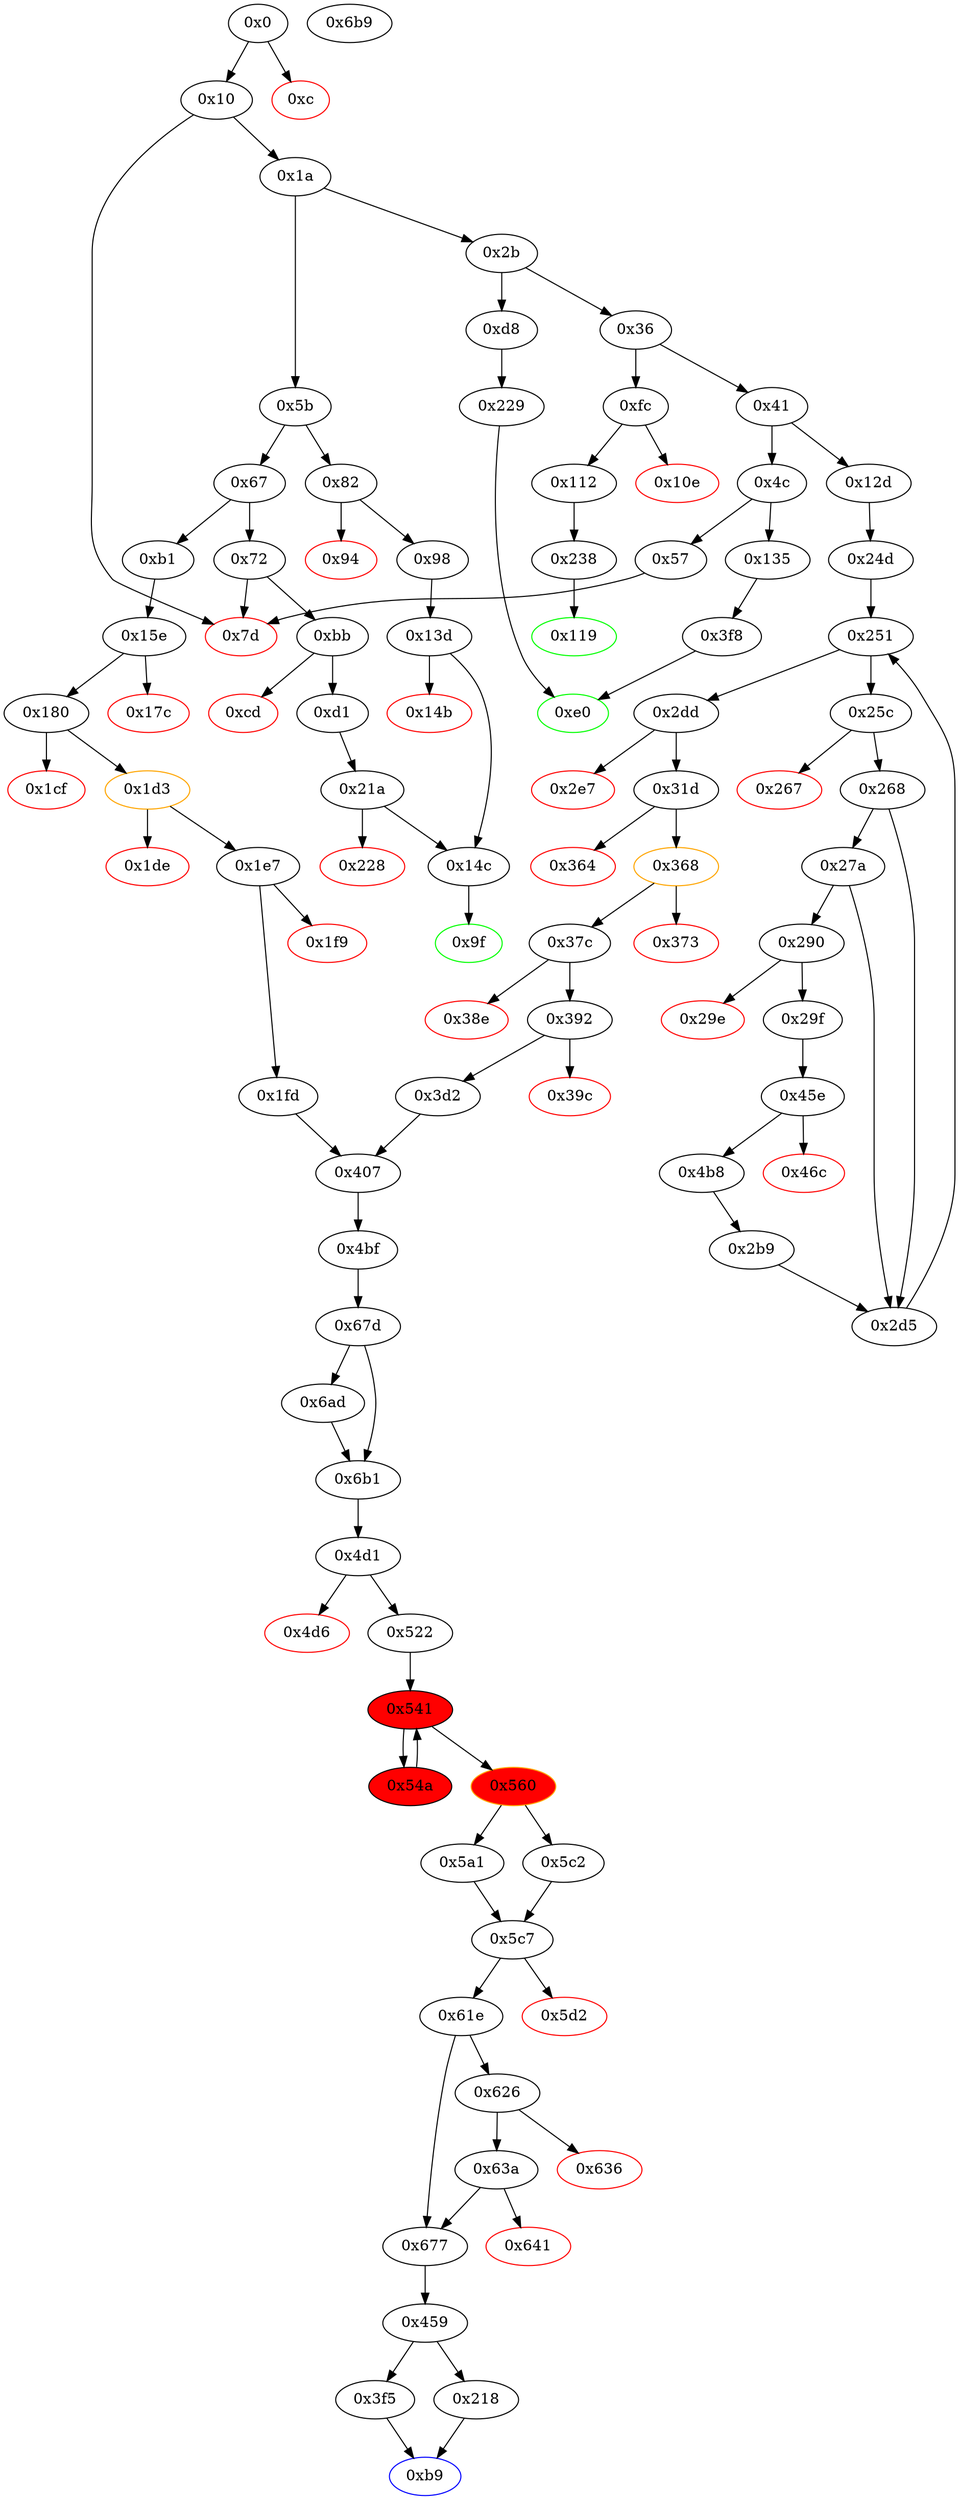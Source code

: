 strict digraph "" {
"0xb9" [color=blue, fillcolor=white, id="0xb9", style=filled, tooltip="Block 0xb9\n[0xb9:0xba]\n---\nPredecessors: [0x218, 0x3f5]\nSuccessors: []\n---\n0xb9 JUMPDEST\n0xba STOP\n---\n0xb9: JUMPDEST \n0xba: STOP \n---\nEntry stack: [V13, S0]\nStack pops: 0\nStack additions: []\nExit stack: [V13, S0]\n\nDef sites:\nV13: {0x1a.0x1f}\nS0: {0x1a.0x1f, 0x12d.0x12e}\n"];
"0x3f8" [fillcolor=white, id="0x3f8", style=filled, tooltip="Block 0x3f8\n[0x3f8:0x406]\n---\nPredecessors: [0x135]\nSuccessors: [0xe0]\n---\n0x3f8 JUMPDEST\n0x3f9 PUSH1 0x0\n0x3fb SLOAD\n0x3fc PUSH1 0x1\n0x3fe PUSH1 0x1\n0x400 PUSH1 0xa0\n0x402 SHL\n0x403 SUB\n0x404 AND\n0x405 SWAP1\n0x406 JUMP\n---\n0x3f8: JUMPDEST \n0x3f9: V378 = 0x0\n0x3fb: V379 = S[0x0]\n0x3fc: V380 = 0x1\n0x3fe: V381 = 0x1\n0x400: V382 = 0xa0\n0x402: V383 = SHL 0xa0 0x1\n0x403: V384 = SUB 0x10000000000000000000000000000000000000000 0x1\n0x404: V385 = AND 0xffffffffffffffffffffffffffffffffffffffff V379\n0x406: JUMP 0xe0\n---\nEntry stack: [V13, 0xe0]\nStack pops: 1\nStack additions: [V385]\nExit stack: [V13, V385]\n\nDef sites:\nV13: {0x1a.0x1f}\n0xe0: {0x135.0x136}\n"];
"0xfc" [fillcolor=white, id="0xfc", style=filled, tooltip="Block 0xfc\n[0xfc:0x10d]\n---\nPredecessors: [0x36]\nSuccessors: [0x10e, 0x112]\n---\n0xfc JUMPDEST\n0xfd PUSH2 0x119\n0x100 PUSH1 0x4\n0x102 DUP1\n0x103 CALLDATASIZE\n0x104 SUB\n0x105 PUSH1 0x20\n0x107 DUP2\n0x108 LT\n0x109 ISZERO\n0x10a PUSH2 0x112\n0x10d JUMPI\n---\n0xfc: JUMPDEST \n0xfd: V84 = 0x119\n0x100: V85 = 0x4\n0x103: V86 = CALLDATASIZE\n0x104: V87 = SUB V86 0x4\n0x105: V88 = 0x20\n0x108: V89 = LT V87 0x20\n0x109: V90 = ISZERO V89\n0x10a: V91 = 0x112\n0x10d: JUMPI 0x112 V90\n---\nEntry stack: [V13]\nStack pops: 0\nStack additions: [0x119, 0x4, V87]\nExit stack: [V13, 0x119, 0x4, V87]\n\nDef sites:\nV13: {0x1a.0x1f}\n"];
"0x2dd" [fillcolor=white, id="0x2dd", style=filled, tooltip="Block 0x2dd\n[0x2dd:0x2e6]\n---\nPredecessors: [0x251]\nSuccessors: [0x2e7, 0x31d]\n---\n0x2dd JUMPDEST\n0x2de POP\n0x2df PUSH1 0x0\n0x2e1 DUP2\n0x2e2 GT\n0x2e3 PUSH2 0x31d\n0x2e6 JUMPI\n---\n0x2dd: JUMPDEST \n0x2df: V271 = 0x0\n0x2e2: V272 = GT S1 0x0\n0x2e3: V273 = 0x31d\n0x2e6: JUMPI 0x31d V272\n---\nEntry stack: [V13, 0xb9, S1, S0]\nStack pops: 2\nStack additions: [S1]\nExit stack: [V13, 0xb9, S1]\n\nDef sites:\nV13: {0x1a.0x1f}\n0xb9: {0x12d.0x12e}\nS1: {0x24d.0x24e, 0x45e.0x463}\nS0: {0x24d.0x24e, 0x2d5.0x2d8}\n"];
"0x38e" [color=red, fillcolor=white, id="0x38e", style=filled, tooltip="Block 0x38e\n[0x38e:0x391]\n---\nPredecessors: [0x37c]\nSuccessors: []\n---\n0x38e PUSH1 0x0\n0x390 DUP1\n0x391 REVERT\n---\n0x38e: V338 = 0x0\n0x391: REVERT 0x0 0x0\n---\nEntry stack: [V13, 0xb9, S2, V332, V333]\nStack pops: 0\nStack additions: []\nExit stack: [V13, 0xb9, S2, V332, V333]\n\nDef sites:\nV13: {0x1a.0x1f}\n0xb9: {0x12d.0x12e}\nS2: {0x24d.0x24e, 0x45e.0x463}\nV332: {0x37c.0x383}\nV333: {0x37c.0x384}\n"];
"0xcd" [color=red, fillcolor=white, id="0xcd", style=filled, tooltip="Block 0xcd\n[0xcd:0xd0]\n---\nPredecessors: [0xbb]\nSuccessors: []\n---\n0xcd PUSH1 0x0\n0xcf DUP1\n0xd0 REVERT\n---\n0xcd: V67 = 0x0\n0xd0: REVERT 0x0 0x0\n---\nEntry stack: [V13, 0x9f, 0x4, V62]\nStack pops: 0\nStack additions: []\nExit stack: [V13, 0x9f, 0x4, V62]\n\nDef sites:\nV13: {0x1a.0x1f}\n0x9f: {0xbb.0xbc}\n0x4: {0xbb.0xbf}\nV62: {0xbb.0xc3}\n"];
"0x4d6" [color=red, fillcolor=white, id="0x4d6", style=filled, tooltip="Block 0x4d6\n[0x4d6:0x521]\n---\nPredecessors: [0x4d1]\nSuccessors: []\n---\n0x4d6 PUSH1 0x40\n0x4d8 DUP1\n0x4d9 MLOAD\n0x4da PUSH3 0x461bcd\n0x4de PUSH1 0xe5\n0x4e0 SHL\n0x4e1 DUP2\n0x4e2 MSTORE\n0x4e3 PUSH1 0x20\n0x4e5 PUSH1 0x4\n0x4e7 DUP3\n0x4e8 ADD\n0x4e9 MSTORE\n0x4ea PUSH1 0x1f\n0x4ec PUSH1 0x24\n0x4ee DUP3\n0x4ef ADD\n0x4f0 MSTORE\n0x4f1 PUSH32 0x5361666545524332303a2063616c6c20746f206e6f6e2d636f6e747261637400\n0x512 PUSH1 0x44\n0x514 DUP3\n0x515 ADD\n0x516 MSTORE\n0x517 SWAP1\n0x518 MLOAD\n0x519 SWAP1\n0x51a DUP2\n0x51b SWAP1\n0x51c SUB\n0x51d PUSH1 0x64\n0x51f ADD\n0x520 SWAP1\n0x521 REVERT\n---\n0x4d6: V450 = 0x40\n0x4d9: V451 = M[0x40]\n0x4da: V452 = 0x461bcd\n0x4de: V453 = 0xe5\n0x4e0: V454 = SHL 0xe5 0x461bcd\n0x4e2: M[V451] = 0x8c379a000000000000000000000000000000000000000000000000000000000\n0x4e3: V455 = 0x20\n0x4e5: V456 = 0x4\n0x4e8: V457 = ADD V451 0x4\n0x4e9: M[V457] = 0x20\n0x4ea: V458 = 0x1f\n0x4ec: V459 = 0x24\n0x4ef: V460 = ADD V451 0x24\n0x4f0: M[V460] = 0x1f\n0x4f1: V461 = 0x5361666545524332303a2063616c6c20746f206e6f6e2d636f6e747261637400\n0x512: V462 = 0x44\n0x515: V463 = ADD V451 0x44\n0x516: M[V463] = 0x5361666545524332303a2063616c6c20746f206e6f6e2d636f6e747261637400\n0x518: V464 = M[0x40]\n0x51c: V465 = SUB V451 V464\n0x51d: V466 = 0x64\n0x51f: V467 = ADD 0x64 V465\n0x521: REVERT V464 V467\n---\nEntry stack: [V13, S8, S7, {0x218, 0x3f5}, S5, S4, S3, 0x459, S1, V398]\nStack pops: 0\nStack additions: []\nExit stack: [V13, S8, S7, {0x218, 0x3f5}, S5, S4, S3, 0x459, S1, V398]\n\nDef sites:\nV13: {0x1a.0x1f}\nS8: {0x1a.0x1f, 0x12d.0x12e}\nS7: {0xb1.0xb2, 0x24d.0x24e, 0x45e.0x463}\n{0x218, 0x3f5}: {0x180.0x19d, 0x3d2.0x3d9}\nS5: {0x3d2.0x3e7, 0x1fd.0x20b}\nS4: {0x180.0x1ab, 0x3d2.0x3e9}\nS3: {0x24d.0x24e, 0x1fd.0x1ff, 0x45e.0x463}\n0x459: {0x407.0x44f}\nS1: {0x3d2.0x3e7, 0x1fd.0x20b}\nV398: {0x407.0x424}\n"];
"0x407" [fillcolor=white, id="0x407", style=filled, tooltip="Block 0x407\n[0x407:0x458]\n---\nPredecessors: [0x1fd, 0x3d2]\nSuccessors: [0x4bf]\n---\n0x407 JUMPDEST\n0x408 PUSH1 0x40\n0x40a DUP1\n0x40b MLOAD\n0x40c PUSH1 0x1\n0x40e PUSH1 0x1\n0x410 PUSH1 0xa0\n0x412 SHL\n0x413 SUB\n0x414 DUP5\n0x415 AND\n0x416 PUSH1 0x24\n0x418 DUP3\n0x419 ADD\n0x41a MSTORE\n0x41b PUSH1 0x44\n0x41d DUP1\n0x41e DUP3\n0x41f ADD\n0x420 DUP5\n0x421 SWAP1\n0x422 MSTORE\n0x423 DUP3\n0x424 MLOAD\n0x425 DUP1\n0x426 DUP4\n0x427 SUB\n0x428 SWAP1\n0x429 SWAP2\n0x42a ADD\n0x42b DUP2\n0x42c MSTORE\n0x42d PUSH1 0x64\n0x42f SWAP1\n0x430 SWAP2\n0x431 ADD\n0x432 SWAP1\n0x433 SWAP2\n0x434 MSTORE\n0x435 PUSH1 0x20\n0x437 DUP2\n0x438 ADD\n0x439 DUP1\n0x43a MLOAD\n0x43b PUSH1 0x1\n0x43d PUSH1 0x1\n0x43f PUSH1 0xe0\n0x441 SHL\n0x442 SUB\n0x443 AND\n0x444 PUSH4 0xa9059cbb\n0x449 PUSH1 0xe0\n0x44b SHL\n0x44c OR\n0x44d SWAP1\n0x44e MSTORE\n0x44f PUSH2 0x459\n0x452 SWAP1\n0x453 DUP5\n0x454 SWAP1\n0x455 PUSH2 0x4bf\n0x458 JUMP\n---\n0x407: JUMPDEST \n0x408: V386 = 0x40\n0x40b: V387 = M[0x40]\n0x40c: V388 = 0x1\n0x40e: V389 = 0x1\n0x410: V390 = 0xa0\n0x412: V391 = SHL 0xa0 0x1\n0x413: V392 = SUB 0x10000000000000000000000000000000000000000 0x1\n0x415: V393 = AND S1 0xffffffffffffffffffffffffffffffffffffffff\n0x416: V394 = 0x24\n0x419: V395 = ADD V387 0x24\n0x41a: M[V395] = V393\n0x41b: V396 = 0x44\n0x41f: V397 = ADD V387 0x44\n0x422: M[V397] = S0\n0x424: V398 = M[0x40]\n0x427: V399 = SUB V387 V398\n0x42a: V400 = ADD 0x44 V399\n0x42c: M[V398] = V400\n0x42d: V401 = 0x64\n0x431: V402 = ADD V387 0x64\n0x434: M[0x40] = V402\n0x435: V403 = 0x20\n0x438: V404 = ADD V398 0x20\n0x43a: V405 = M[V404]\n0x43b: V406 = 0x1\n0x43d: V407 = 0x1\n0x43f: V408 = 0xe0\n0x441: V409 = SHL 0xe0 0x1\n0x442: V410 = SUB 0x100000000000000000000000000000000000000000000000000000000 0x1\n0x443: V411 = AND 0xffffffffffffffffffffffffffffffffffffffffffffffffffffffff V405\n0x444: V412 = 0xa9059cbb\n0x449: V413 = 0xe0\n0x44b: V414 = SHL 0xe0 0xa9059cbb\n0x44c: V415 = OR 0xa9059cbb00000000000000000000000000000000000000000000000000000000 V411\n0x44e: M[V404] = V415\n0x44f: V416 = 0x459\n0x455: V417 = 0x4bf\n0x458: JUMP 0x4bf\n---\nEntry stack: [V13, S5, S4, {0x218, 0x3f5}, S2, S1, S0]\nStack pops: 3\nStack additions: [S2, S1, S0, 0x459, S2, V398]\nExit stack: [V13, S5, S4, {0x218, 0x3f5}, S2, S1, S0, 0x459, S2, V398]\n\nDef sites:\nV13: {0x1a.0x1f}\nS5: {0x1a.0x1f, 0x12d.0x12e}\nS4: {0xb1.0xb2, 0x24d.0x24e, 0x45e.0x463}\n{0x218, 0x3f5}: {0x180.0x19d, 0x3d2.0x3d9}\nS2: {0x3d2.0x3e7, 0x1fd.0x20b}\nS1: {0x180.0x1ab, 0x3d2.0x3e9}\nS0: {0x24d.0x24e, 0x1fd.0x1ff, 0x45e.0x463}\n"];
"0x94" [color=red, fillcolor=white, id="0x94", style=filled, tooltip="Block 0x94\n[0x94:0x97]\n---\nPredecessors: [0x82]\nSuccessors: []\n---\n0x94 PUSH1 0x0\n0x96 DUP1\n0x97 REVERT\n---\n0x94: V48 = 0x0\n0x97: REVERT 0x0 0x0\n---\nEntry stack: [V13, 0x9f, 0x4, V43]\nStack pops: 0\nStack additions: []\nExit stack: [V13, 0x9f, 0x4, V43]\n\nDef sites:\nV13: {0x1a.0x1f}\n0x9f: {0x82.0x83}\n0x4: {0x82.0x86}\nV43: {0x82.0x8a}\n"];
"0x29e" [color=red, fillcolor=white, id="0x29e", style=filled, tooltip="Block 0x29e\n[0x29e:0x29e]\n---\nPredecessors: [0x290]\nSuccessors: []\n---\n0x29e INVALID\n---\n0x29e: INVALID \n---\nEntry stack: [V13, 0xb9, S4, S3, 0x2b9, 0x3, S0]\nStack pops: 0\nStack additions: []\nExit stack: [V13, 0xb9, S4, S3, 0x2b9, 0x3, S0]\n\nDef sites:\nV13: {0x1a.0x1f}\n0xb9: {0x12d.0x12e}\nS4: {0x24d.0x24e, 0x45e.0x463}\nS3: {0x24d.0x24e, 0x2d5.0x2d8}\n0x2b9: {0x290.0x290}\n0x3: {0x290.0x293}\nS0: {0x24d.0x24e, 0x2d5.0x2d8}\n"];
"0x1de" [color=red, fillcolor=white, id="0x1de", style=filled, tooltip="Block 0x1de\n[0x1de:0x1e6]\n---\nPredecessors: [0x1d3]\nSuccessors: []\n---\n0x1de RETURNDATASIZE\n0x1df PUSH1 0x0\n0x1e1 DUP1\n0x1e2 RETURNDATACOPY\n0x1e3 RETURNDATASIZE\n0x1e4 PUSH1 0x0\n0x1e6 REVERT\n---\n0x1de: V170 = RETURNDATASIZE\n0x1df: V171 = 0x0\n0x1e2: RETURNDATACOPY 0x0 0x0 V170\n0x1e3: V172 = RETURNDATASIZE\n0x1e4: V173 = 0x0\n0x1e6: REVERT 0x0 V172\n---\nEntry stack: [V13, 0xb9, 0x218, V152, V153, 0x70a08231, V156, V167]\nStack pops: 0\nStack additions: []\nExit stack: [V13, 0xb9, 0x218, V152, V153, 0x70a08231, V156, V167]\n\nDef sites:\nV13: {0x1a.0x1f}\n0xb9: {0xb1.0xb2}\n0x218: {0x180.0x19d}\nV152: {0x180.0x1ab}\nV153: {0x180.0x1ad}\n0x70a08231: {0x180.0x1af}\nV156: {0x180.0x1b9}\nV167: {0x1d3.0x1d7}\n"];
"0x63a" [fillcolor=white, id="0x63a", style=filled, tooltip="Block 0x63a\n[0x63a:0x640]\n---\nPredecessors: [0x626]\nSuccessors: [0x641, 0x677]\n---\n0x63a JUMPDEST\n0x63b POP\n0x63c MLOAD\n0x63d PUSH2 0x677\n0x640 JUMPI\n---\n0x63a: JUMPDEST \n0x63c: V562 = M[V555]\n0x63d: V563 = 0x677\n0x640: JUMPI 0x677 V562\n---\nEntry stack: [V13, S12, S11, {0x218, 0x3f5}, S9, S8, S7, 0x459, S5, V398, S3, S2, V555, V556]\nStack pops: 2\nStack additions: []\nExit stack: [V13, S12, S11, {0x218, 0x3f5}, S9, S8, S7, 0x459, S5, V398, S3, S2]\n\nDef sites:\nV13: {0x1a.0x1f}\nS12: {0x1a.0x1f, 0x12d.0x12e}\nS11: {0xb1.0xb2, 0x24d.0x24e, 0x45e.0x463}\n{0x218, 0x3f5}: {0x180.0x19d, 0x3d2.0x3d9}\nS9: {0x3d2.0x3e7, 0x1fd.0x20b}\nS8: {0x180.0x1ab, 0x3d2.0x3e9}\nS7: {0x24d.0x24e, 0x1fd.0x1ff, 0x45e.0x463}\n0x459: {0x407.0x44f}\nS5: {0x3d2.0x3e7, 0x1fd.0x20b}\nV398: {0x407.0x424}\nS3: {0x560_0x54a.0x593, 0x560_0x522.0x593}\nS2: {0x5a1_0x522.0x5a3, 0x5c2.0x5c3, 0x5a1_0x54a.0x5a3}\nV555: {0x626.0x62a}\nV556: {0x626.0x62c}\n"];
"0x522" [fillcolor=white, id="0x522", style=filled, tooltip="Block 0x522\n[0x522:0x540]\n---\nPredecessors: [0x4d1]\nSuccessors: [0x541]\n---\n0x522 JUMPDEST\n0x523 PUSH1 0x0\n0x525 PUSH1 0x60\n0x527 DUP4\n0x528 PUSH1 0x1\n0x52a PUSH1 0x1\n0x52c PUSH1 0xa0\n0x52e SHL\n0x52f SUB\n0x530 AND\n0x531 DUP4\n0x532 PUSH1 0x40\n0x534 MLOAD\n0x535 DUP1\n0x536 DUP3\n0x537 DUP1\n0x538 MLOAD\n0x539 SWAP1\n0x53a PUSH1 0x20\n0x53c ADD\n0x53d SWAP1\n0x53e DUP1\n0x53f DUP4\n0x540 DUP4\n---\n0x522: JUMPDEST \n0x523: V468 = 0x0\n0x525: V469 = 0x60\n0x528: V470 = 0x1\n0x52a: V471 = 0x1\n0x52c: V472 = 0xa0\n0x52e: V473 = SHL 0xa0 0x1\n0x52f: V474 = SUB 0x10000000000000000000000000000000000000000 0x1\n0x530: V475 = AND 0xffffffffffffffffffffffffffffffffffffffff S1\n0x532: V476 = 0x40\n0x534: V477 = M[0x40]\n0x538: V478 = M[V398]\n0x53a: V479 = 0x20\n0x53c: V480 = ADD 0x20 V398\n---\nEntry stack: [V13, S8, S7, {0x218, 0x3f5}, S5, S4, S3, 0x459, S1, V398]\nStack pops: 2\nStack additions: [S1, S0, 0x0, 0x60, V475, S0, V477, V477, V480, V478, V478, V477, V480]\nExit stack: [V13, S8, S7, {0x218, 0x3f5}, S5, S4, S3, 0x459, S1, V398, 0x0, 0x60, V475, V398, V477, V477, V480, V478, V478, V477, V480]\n\nDef sites:\nV13: {0x1a.0x1f}\nS8: {0x1a.0x1f, 0x12d.0x12e}\nS7: {0xb1.0xb2, 0x24d.0x24e, 0x45e.0x463}\n{0x218, 0x3f5}: {0x180.0x19d, 0x3d2.0x3d9}\nS5: {0x3d2.0x3e7, 0x1fd.0x20b}\nS4: {0x180.0x1ab, 0x3d2.0x3e9}\nS3: {0x24d.0x24e, 0x1fd.0x1ff, 0x45e.0x463}\n0x459: {0x407.0x44f}\nS1: {0x3d2.0x3e7, 0x1fd.0x20b}\nV398: {0x407.0x424}\n"];
"0x392" [fillcolor=white, id="0x392", style=filled, tooltip="Block 0x392\n[0x392:0x39b]\n---\nPredecessors: [0x37c]\nSuccessors: [0x39c, 0x3d2]\n---\n0x392 JUMPDEST\n0x393 POP\n0x394 MLOAD\n0x395 DUP2\n0x396 GT\n0x397 ISZERO\n0x398 PUSH2 0x3d2\n0x39b JUMPI\n---\n0x392: JUMPDEST \n0x394: V339 = M[V332]\n0x396: V340 = GT S2 V339\n0x397: V341 = ISZERO V340\n0x398: V342 = 0x3d2\n0x39b: JUMPI 0x3d2 V341\n---\nEntry stack: [V13, 0xb9, S2, V332, V333]\nStack pops: 3\nStack additions: [S2]\nExit stack: [V13, 0xb9, S2]\n\nDef sites:\nV13: {0x1a.0x1f}\n0xb9: {0x12d.0x12e}\nS2: {0x24d.0x24e, 0x45e.0x463}\nV332: {0x37c.0x383}\nV333: {0x37c.0x384}\n"];
"0x10" [fillcolor=white, id="0x10", style=filled, tooltip="Block 0x10\n[0x10:0x19]\n---\nPredecessors: [0x0]\nSuccessors: [0x1a, 0x7d]\n---\n0x10 JUMPDEST\n0x11 POP\n0x12 PUSH1 0x4\n0x14 CALLDATASIZE\n0x15 LT\n0x16 PUSH2 0x7d\n0x19 JUMPI\n---\n0x10: JUMPDEST \n0x12: V6 = 0x4\n0x14: V7 = CALLDATASIZE\n0x15: V8 = LT V7 0x4\n0x16: V9 = 0x7d\n0x19: JUMPI 0x7d V8\n---\nEntry stack: [V2]\nStack pops: 1\nStack additions: []\nExit stack: []\n\nDef sites:\nV2: {0x0.0x5}\n"];
"0x6ad" [fillcolor=white, id="0x6ad", style=filled, tooltip="Block 0x6ad\n[0x6ad:0x6b0]\n---\nPredecessors: [0x67d]\nSuccessors: [0x6b1]\n---\n0x6ad POP\n0x6ae DUP2\n0x6af ISZERO\n0x6b0 ISZERO\n---\n0x6af: V590 = ISZERO V585\n0x6b0: V591 = ISZERO V590\n---\nEntry stack: [V13, S14, S13, {0x218, 0x3f5}, S11, S10, S9, 0x459, S7, V398, 0x4d1, V447, 0x0, V585, 0xc5d2460186f7233c927e7db2dcc703c0e500b653ca82273b7bfad8045d85a470, V588]\nStack pops: 3\nStack additions: [S2, S1, V591]\nExit stack: [V13, S14, S13, {0x218, 0x3f5}, S11, S10, S9, 0x459, S7, V398, 0x4d1, V447, 0x0, V585, 0xc5d2460186f7233c927e7db2dcc703c0e500b653ca82273b7bfad8045d85a470, V591]\n\nDef sites:\nV13: {0x1a.0x1f}\nS14: {0x1a.0x1f, 0x12d.0x12e}\nS13: {0xb1.0xb2, 0x24d.0x24e, 0x45e.0x463}\n{0x218, 0x3f5}: {0x180.0x19d, 0x3d2.0x3d9}\nS11: {0x3d2.0x3e7, 0x1fd.0x20b}\nS10: {0x180.0x1ab, 0x3d2.0x3e9}\nS9: {0x24d.0x24e, 0x1fd.0x1ff, 0x45e.0x463}\n0x459: {0x407.0x44f}\nS7: {0x3d2.0x3e7, 0x1fd.0x20b}\nV398: {0x407.0x424}\n0x4d1: {0x4bf.0x4c0}\nV447: {0x4bf.0x4cc}\n0x0: {0x67d.0x67e}\nV585: {0x67d.0x681}\n0xc5d2460186f7233c927e7db2dcc703c0e500b653ca82273b7bfad8045d85a470: {0x67d.0x682}\nV588: {0x67d.0x6a7}\n"];
"0x45e" [fillcolor=white, id="0x45e", style=filled, tooltip="Block 0x45e\n[0x45e:0x46b]\n---\nPredecessors: [0x29f]\nSuccessors: [0x46c, 0x4b8]\n---\n0x45e JUMPDEST\n0x45f PUSH1 0x0\n0x461 DUP3\n0x462 DUP3\n0x463 ADD\n0x464 DUP4\n0x465 DUP2\n0x466 LT\n0x467 ISZERO\n0x468 PUSH2 0x4b8\n0x46b JUMPI\n---\n0x45e: JUMPDEST \n0x45f: V418 = 0x0\n0x463: V419 = ADD V253 S1\n0x466: V420 = LT V419 S1\n0x467: V421 = ISZERO V420\n0x468: V422 = 0x4b8\n0x46b: JUMPI 0x4b8 V421\n---\nEntry stack: [V13, 0xb9, S4, S3, 0x2b9, S1, V253]\nStack pops: 2\nStack additions: [S1, S0, 0x0, V419]\nExit stack: [V13, 0xb9, S4, S3, 0x2b9, S1, V253, 0x0, V419]\n\nDef sites:\nV13: {0x1a.0x1f}\n0xb9: {0x12d.0x12e}\nS4: {0x24d.0x24e, 0x45e.0x463}\nS3: {0x24d.0x24e, 0x2d5.0x2d8}\n0x2b9: {0x290.0x290}\nS1: {0x24d.0x24e, 0x45e.0x463}\nV253: {0x29f.0x2aa}\n"];
"0x3d2" [fillcolor=white, id="0x3d2", style=filled, tooltip="Block 0x3d2\n[0x3d2:0x3f4]\n---\nPredecessors: [0x392]\nSuccessors: [0x407]\n---\n0x3d2 JUMPDEST\n0x3d3 PUSH1 0x1\n0x3d5 SLOAD\n0x3d6 PUSH1 0x0\n0x3d8 SLOAD\n0x3d9 PUSH2 0x3f5\n0x3dc SWAP2\n0x3dd PUSH1 0x1\n0x3df PUSH1 0x1\n0x3e1 PUSH1 0xa0\n0x3e3 SHL\n0x3e4 SUB\n0x3e5 SWAP2\n0x3e6 DUP3\n0x3e7 AND\n0x3e8 SWAP2\n0x3e9 AND\n0x3ea DUP4\n0x3eb PUSH4 0xffffffff\n0x3f0 PUSH2 0x407\n0x3f3 AND\n0x3f4 JUMP\n---\n0x3d2: JUMPDEST \n0x3d3: V363 = 0x1\n0x3d5: V364 = S[0x1]\n0x3d6: V365 = 0x0\n0x3d8: V366 = S[0x0]\n0x3d9: V367 = 0x3f5\n0x3dd: V368 = 0x1\n0x3df: V369 = 0x1\n0x3e1: V370 = 0xa0\n0x3e3: V371 = SHL 0xa0 0x1\n0x3e4: V372 = SUB 0x10000000000000000000000000000000000000000 0x1\n0x3e7: V373 = AND 0xffffffffffffffffffffffffffffffffffffffff V366\n0x3e9: V374 = AND 0xffffffffffffffffffffffffffffffffffffffff V364\n0x3eb: V375 = 0xffffffff\n0x3f0: V376 = 0x407\n0x3f3: V377 = AND 0x407 0xffffffff\n0x3f4: JUMP 0x407\n---\nEntry stack: [V13, 0xb9, S0]\nStack pops: 1\nStack additions: [S0, 0x3f5, V373, V374, S0]\nExit stack: [V13, 0xb9, S0, 0x3f5, V373, V374, S0]\n\nDef sites:\nV13: {0x1a.0x1f}\n0xb9: {0x12d.0x12e}\nS0: {0x24d.0x24e, 0x45e.0x463}\n"];
"0x67" [fillcolor=white, id="0x67", style=filled, tooltip="Block 0x67\n[0x67:0x71]\n---\nPredecessors: [0x5b]\nSuccessors: [0x72, 0xb1]\n---\n0x67 DUP1\n0x68 PUSH4 0x2218d457\n0x6d EQ\n0x6e PUSH2 0xb1\n0x71 JUMPI\n---\n0x68: V33 = 0x2218d457\n0x6d: V34 = EQ 0x2218d457 V13\n0x6e: V35 = 0xb1\n0x71: JUMPI 0xb1 V34\n---\nEntry stack: [V13]\nStack pops: 1\nStack additions: [S0]\nExit stack: [V13]\n\nDef sites:\nV13: {0x1a.0x1f}\n"];
"0x14b" [color=red, fillcolor=white, id="0x14b", style=filled, tooltip="Block 0x14b\n[0x14b:0x14b]\n---\nPredecessors: [0x13d]\nSuccessors: []\n---\n0x14b INVALID\n---\n0x14b: INVALID \n---\nEntry stack: [V13, 0x9f, V49, 0x0, 0x2, V49]\nStack pops: 0\nStack additions: []\nExit stack: [V13, 0x9f, V49, 0x0, 0x2, V49]\n\nDef sites:\nV13: {0x1a.0x1f}\n0x9f: {0x82.0x83}\nV49: {0x98.0x9a}\n0x0: {0x13d.0x13e}\n0x2: {0x13d.0x140}\nV49: {0x98.0x9a}\n"];
"0x112" [fillcolor=white, id="0x112", style=filled, tooltip="Block 0x112\n[0x112:0x118]\n---\nPredecessors: [0xfc]\nSuccessors: [0x238]\n---\n0x112 JUMPDEST\n0x113 POP\n0x114 CALLDATALOAD\n0x115 PUSH2 0x238\n0x118 JUMP\n---\n0x112: JUMPDEST \n0x114: V93 = CALLDATALOAD 0x4\n0x115: V94 = 0x238\n0x118: JUMP 0x238\n---\nEntry stack: [V13, 0x119, 0x4, V87]\nStack pops: 2\nStack additions: [V93]\nExit stack: [V13, 0x119, V93]\n\nDef sites:\nV13: {0x1a.0x1f}\n0x119: {0xfc.0xfd}\n0x4: {0xfc.0x100}\nV87: {0xfc.0x104}\n"];
"0x1e7" [fillcolor=white, id="0x1e7", style=filled, tooltip="Block 0x1e7\n[0x1e7:0x1f8]\n---\nPredecessors: [0x1d3]\nSuccessors: [0x1f9, 0x1fd]\n---\n0x1e7 JUMPDEST\n0x1e8 POP\n0x1e9 POP\n0x1ea POP\n0x1eb POP\n0x1ec PUSH1 0x40\n0x1ee MLOAD\n0x1ef RETURNDATASIZE\n0x1f0 PUSH1 0x20\n0x1f2 DUP2\n0x1f3 LT\n0x1f4 ISZERO\n0x1f5 PUSH2 0x1fd\n0x1f8 JUMPI\n---\n0x1e7: JUMPDEST \n0x1ec: V174 = 0x40\n0x1ee: V175 = M[0x40]\n0x1ef: V176 = RETURNDATASIZE\n0x1f0: V177 = 0x20\n0x1f3: V178 = LT V176 0x20\n0x1f4: V179 = ISZERO V178\n0x1f5: V180 = 0x1fd\n0x1f8: JUMPI 0x1fd V179\n---\nEntry stack: [V13, 0xb9, 0x218, V152, V153, 0x70a08231, V156, V167]\nStack pops: 4\nStack additions: [V175, V176]\nExit stack: [V13, 0xb9, 0x218, V152, V175, V176]\n\nDef sites:\nV13: {0x1a.0x1f}\n0xb9: {0xb1.0xb2}\n0x218: {0x180.0x19d}\nV152: {0x180.0x1ab}\nV153: {0x180.0x1ad}\n0x70a08231: {0x180.0x1af}\nV156: {0x180.0x1b9}\nV167: {0x1d3.0x1d7}\n"];
"0x13d" [fillcolor=white, id="0x13d", style=filled, tooltip="Block 0x13d\n[0x13d:0x14a]\n---\nPredecessors: [0x98]\nSuccessors: [0x14b, 0x14c]\n---\n0x13d JUMPDEST\n0x13e PUSH1 0x0\n0x140 PUSH1 0x2\n0x142 DUP3\n0x143 DUP2\n0x144 SLOAD\n0x145 DUP2\n0x146 LT\n0x147 PUSH2 0x14c\n0x14a JUMPI\n---\n0x13d: JUMPDEST \n0x13e: V107 = 0x0\n0x140: V108 = 0x2\n0x144: V109 = S[0x2]\n0x146: V110 = LT V49 V109\n0x147: V111 = 0x14c\n0x14a: JUMPI 0x14c V110\n---\nEntry stack: [V13, 0x9f, V49]\nStack pops: 1\nStack additions: [S0, 0x0, 0x2, S0]\nExit stack: [V13, 0x9f, V49, 0x0, 0x2, V49]\n\nDef sites:\nV13: {0x1a.0x1f}\n0x9f: {0x82.0x83}\nV49: {0x98.0x9a}\n"];
"0x54a" [fillcolor=red, id="0x54a", style=filled, tooltip="Block 0x54a\n[0x54a:0x55f]\n---\nPredecessors: [0x541]\nSuccessors: [0x541]\n---\n0x54a DUP1\n0x54b MLOAD\n0x54c DUP3\n0x54d MSTORE\n0x54e PUSH1 0x1f\n0x550 NOT\n0x551 SWAP1\n0x552 SWAP3\n0x553 ADD\n0x554 SWAP2\n0x555 PUSH1 0x20\n0x557 SWAP2\n0x558 DUP3\n0x559 ADD\n0x55a SWAP2\n0x55b ADD\n0x55c PUSH2 0x541\n0x55f JUMP\n---\n0x54b: V484 = M[S0]\n0x54d: M[S1] = V484\n0x54e: V485 = 0x1f\n0x550: V486 = NOT 0x1f\n0x553: V487 = ADD S2 0xffffffffffffffffffffffffffffffffffffffffffffffffffffffffffffffe0\n0x555: V488 = 0x20\n0x559: V489 = ADD 0x20 S1\n0x55b: V490 = ADD 0x20 S0\n0x55c: V491 = 0x541\n0x55f: JUMP 0x541\n---\nEntry stack: [V13, S19, S18, {0x218, 0x3f5}, S16, S15, S14, 0x459, S12, V398, 0x0, 0x60, V475, V398, V477, V477, V480, V478, S2, S1, S0]\nStack pops: 3\nStack additions: [V487, V489, V490]\nExit stack: [V13, S19, S18, {0x218, 0x3f5}, S16, S15, S14, 0x459, S12, V398, 0x0, 0x60, V475, V398, V477, V477, V480, V478, V487, V489, V490]\n\nDef sites:\nV13: {0x1a.0x1f}\nS19: {0x1a.0x1f, 0x12d.0x12e}\nS18: {0xb1.0xb2, 0x24d.0x24e, 0x45e.0x463}\n{0x218, 0x3f5}: {0x180.0x19d, 0x3d2.0x3d9}\nS16: {0x3d2.0x3e7, 0x1fd.0x20b}\nS15: {0x180.0x1ab, 0x3d2.0x3e9}\nS14: {0x24d.0x24e, 0x1fd.0x1ff, 0x45e.0x463}\n0x459: {0x407.0x44f}\nS12: {0x3d2.0x3e7, 0x1fd.0x20b}\nV398: {0x407.0x424}\n0x0: {0x522.0x523}\n0x60: {0x522.0x525}\nV475: {0x522.0x530}\nV398: {0x407.0x424}\nV477: {0x522.0x534}\nV477: {0x522.0x534}\nV480: {0x522.0x53c}\nV478: {0x522.0x538}\nS2: {0x522.0x538, 0x54a.0x553}\nS1: {0x522.0x534, 0x54a.0x559}\nS0: {0x522.0x53c, 0x54a.0x55b}\n"];
"0x229" [fillcolor=white, id="0x229", style=filled, tooltip="Block 0x229\n[0x229:0x237]\n---\nPredecessors: [0xd8]\nSuccessors: [0xe0]\n---\n0x229 JUMPDEST\n0x22a PUSH1 0x1\n0x22c SLOAD\n0x22d PUSH1 0x1\n0x22f PUSH1 0x1\n0x231 PUSH1 0xa0\n0x233 SHL\n0x234 SUB\n0x235 AND\n0x236 SWAP1\n0x237 JUMP\n---\n0x229: JUMPDEST \n0x22a: V199 = 0x1\n0x22c: V200 = S[0x1]\n0x22d: V201 = 0x1\n0x22f: V202 = 0x1\n0x231: V203 = 0xa0\n0x233: V204 = SHL 0xa0 0x1\n0x234: V205 = SUB 0x10000000000000000000000000000000000000000 0x1\n0x235: V206 = AND 0xffffffffffffffffffffffffffffffffffffffff V200\n0x237: JUMP 0xe0\n---\nEntry stack: [V13, 0xe0]\nStack pops: 1\nStack additions: [V206]\nExit stack: [V13, V206]\n\nDef sites:\nV13: {0x1a.0x1f}\n0xe0: {0xd8.0xd9}\n"];
"0x41" [fillcolor=white, id="0x41", style=filled, tooltip="Block 0x41\n[0x41:0x4b]\n---\nPredecessors: [0x36]\nSuccessors: [0x4c, 0x12d]\n---\n0x41 DUP1\n0x42 PUSH4 0x86d1a69f\n0x47 EQ\n0x48 PUSH2 0x12d\n0x4b JUMPI\n---\n0x42: V23 = 0x86d1a69f\n0x47: V24 = EQ 0x86d1a69f V13\n0x48: V25 = 0x12d\n0x4b: JUMPI 0x12d V24\n---\nEntry stack: [V13]\nStack pops: 1\nStack additions: [S0]\nExit stack: [V13]\n\nDef sites:\nV13: {0x1a.0x1f}\n"];
"0x2b9" [fillcolor=white, id="0x2b9", style=filled, tooltip="Block 0x2b9\n[0x2b9:0x2d4]\n---\nPredecessors: [0x4b8]\nSuccessors: [0x2d5]\n---\n0x2b9 JUMPDEST\n0x2ba PUSH1 0x0\n0x2bc DUP3\n0x2bd DUP2\n0x2be MSTORE\n0x2bf PUSH1 0x4\n0x2c1 PUSH1 0x20\n0x2c3 MSTORE\n0x2c4 PUSH1 0x40\n0x2c6 SWAP1\n0x2c7 SHA3\n0x2c8 DUP1\n0x2c9 SLOAD\n0x2ca PUSH1 0xff\n0x2cc NOT\n0x2cd AND\n0x2ce PUSH1 0x1\n0x2d0 OR\n0x2d1 SWAP1\n0x2d2 SSTORE\n0x2d3 SWAP2\n0x2d4 POP\n---\n0x2b9: JUMPDEST \n0x2ba: V257 = 0x0\n0x2be: M[0x0] = S1\n0x2bf: V258 = 0x4\n0x2c1: V259 = 0x20\n0x2c3: M[0x20] = 0x4\n0x2c4: V260 = 0x40\n0x2c7: V261 = SHA3 0x0 0x40\n0x2c9: V262 = S[V261]\n0x2ca: V263 = 0xff\n0x2cc: V264 = NOT 0xff\n0x2cd: V265 = AND 0xffffffffffffffffffffffffffffffffffffffffffffffffffffffffffffff00 V262\n0x2ce: V266 = 0x1\n0x2d0: V267 = OR 0x1 V265\n0x2d2: S[V261] = V267\n---\nEntry stack: [V13, 0xb9, S2, S1, V419]\nStack pops: 3\nStack additions: [S0, S1]\nExit stack: [V13, 0xb9, V419, S1]\n\nDef sites:\nV13: {0x1a.0x1f}\n0xb9: {0x12d.0x12e}\nS2: {0x24d.0x24e, 0x45e.0x463}\nS1: {0x24d.0x24e, 0x2d5.0x2d8}\nV419: {0x45e.0x463}\n"];
"0x7d" [color=red, fillcolor=white, id="0x7d", style=filled, tooltip="Block 0x7d\n[0x7d:0x81]\n---\nPredecessors: [0x10, 0x57, 0x72]\nSuccessors: []\n---\n0x7d JUMPDEST\n0x7e PUSH1 0x0\n0x80 DUP1\n0x81 REVERT\n---\n0x7d: JUMPDEST \n0x7e: V39 = 0x0\n0x81: REVERT 0x0 0x0\n---\nEntry stack: [V13]\nStack pops: 0\nStack additions: []\nExit stack: [V13]\n\nDef sites:\nV13: {0x1a.0x1f}\n"];
"0x24d" [fillcolor=white, id="0x24d", style=filled, tooltip="Block 0x24d\n[0x24d:0x250]\n---\nPredecessors: [0x12d]\nSuccessors: [0x251]\n---\n0x24d JUMPDEST\n0x24e PUSH1 0x0\n0x250 DUP1\n---\n0x24d: JUMPDEST \n0x24e: V215 = 0x0\n---\nEntry stack: [V13, 0xb9]\nStack pops: 0\nStack additions: [0x0, 0x0]\nExit stack: [V13, 0xb9, 0x0, 0x0]\n\nDef sites:\nV13: {0x1a.0x1f}\n0xb9: {0x12d.0x12e}\n"];
"0x364" [color=red, fillcolor=white, id="0x364", style=filled, tooltip="Block 0x364\n[0x364:0x367]\n---\nPredecessors: [0x31d]\nSuccessors: []\n---\n0x364 PUSH1 0x0\n0x366 DUP1\n0x367 REVERT\n---\n0x364: V321 = 0x0\n0x367: REVERT 0x0 0x0\n---\nEntry stack: [V13, 0xb9, S9, V310, 0x70a08231, V313, 0x20, V304, V316, V304, V310, V318]\nStack pops: 0\nStack additions: []\nExit stack: [V13, 0xb9, S9, V310, 0x70a08231, V313, 0x20, V304, V316, V304, V310, V318]\n\nDef sites:\nV13: {0x1a.0x1f}\n0xb9: {0x12d.0x12e}\nS9: {0x24d.0x24e, 0x45e.0x463}\nV310: {0x31d.0x341}\n0x70a08231: {0x31d.0x343}\nV313: {0x31d.0x34d}\n0x20: {0x31d.0x34f}\nV304: {0x31d.0x336}\nV316: {0x31d.0x358}\nV304: {0x31d.0x336}\nV310: {0x31d.0x341}\nV318: {0x31d.0x35d}\n"];
"0x238" [fillcolor=white, id="0x238", style=filled, tooltip="Block 0x238\n[0x238:0x24c]\n---\nPredecessors: [0x112]\nSuccessors: [0x119]\n---\n0x238 JUMPDEST\n0x239 PUSH1 0x4\n0x23b PUSH1 0x20\n0x23d MSTORE\n0x23e PUSH1 0x0\n0x240 SWAP1\n0x241 DUP2\n0x242 MSTORE\n0x243 PUSH1 0x40\n0x245 SWAP1\n0x246 SHA3\n0x247 SLOAD\n0x248 PUSH1 0xff\n0x24a AND\n0x24b DUP2\n0x24c JUMP\n---\n0x238: JUMPDEST \n0x239: V207 = 0x4\n0x23b: V208 = 0x20\n0x23d: M[0x20] = 0x4\n0x23e: V209 = 0x0\n0x242: M[0x0] = V93\n0x243: V210 = 0x40\n0x246: V211 = SHA3 0x0 0x40\n0x247: V212 = S[V211]\n0x248: V213 = 0xff\n0x24a: V214 = AND 0xff V212\n0x24c: JUMP 0x119\n---\nEntry stack: [V13, 0x119, V93]\nStack pops: 2\nStack additions: [S1, V214]\nExit stack: [V13, 0x119, V214]\n\nDef sites:\nV13: {0x1a.0x1f}\n0x119: {0xfc.0xfd}\nV93: {0x112.0x114}\n"];
"0xe0" [color=green, fillcolor=white, id="0xe0", style=filled, tooltip="Block 0xe0\n[0xe0:0xfb]\n---\nPredecessors: [0x229, 0x3f8]\nSuccessors: []\n---\n0xe0 JUMPDEST\n0xe1 PUSH1 0x40\n0xe3 DUP1\n0xe4 MLOAD\n0xe5 PUSH1 0x1\n0xe7 PUSH1 0x1\n0xe9 PUSH1 0xa0\n0xeb SHL\n0xec SUB\n0xed SWAP1\n0xee SWAP3\n0xef AND\n0xf0 DUP3\n0xf1 MSTORE\n0xf2 MLOAD\n0xf3 SWAP1\n0xf4 DUP2\n0xf5 SWAP1\n0xf6 SUB\n0xf7 PUSH1 0x20\n0xf9 ADD\n0xfa SWAP1\n0xfb RETURN\n---\n0xe0: JUMPDEST \n0xe1: V72 = 0x40\n0xe4: V73 = M[0x40]\n0xe5: V74 = 0x1\n0xe7: V75 = 0x1\n0xe9: V76 = 0xa0\n0xeb: V77 = SHL 0xa0 0x1\n0xec: V78 = SUB 0x10000000000000000000000000000000000000000 0x1\n0xef: V79 = AND S0 0xffffffffffffffffffffffffffffffffffffffff\n0xf1: M[V73] = V79\n0xf2: V80 = M[0x40]\n0xf6: V81 = SUB V73 V80\n0xf7: V82 = 0x20\n0xf9: V83 = ADD 0x20 V81\n0xfb: RETURN V80 V83\n---\nEntry stack: [V13, S0]\nStack pops: 1\nStack additions: []\nExit stack: [V13]\n\nDef sites:\nV13: {0x1a.0x1f}\nS0: {0x229.0x235, 0x3f8.0x404}\n"];
"0x21a" [fillcolor=white, id="0x21a", style=filled, tooltip="Block 0x21a\n[0x21a:0x227]\n---\nPredecessors: [0xd1]\nSuccessors: [0x14c, 0x228]\n---\n0x21a JUMPDEST\n0x21b PUSH1 0x0\n0x21d PUSH1 0x3\n0x21f DUP3\n0x220 DUP2\n0x221 SLOAD\n0x222 DUP2\n0x223 LT\n0x224 PUSH2 0x14c\n0x227 JUMPI\n---\n0x21a: JUMPDEST \n0x21b: V194 = 0x0\n0x21d: V195 = 0x3\n0x221: V196 = S[0x3]\n0x223: V197 = LT V68 V196\n0x224: V198 = 0x14c\n0x227: JUMPI 0x14c V197\n---\nEntry stack: [V13, 0x9f, V68]\nStack pops: 1\nStack additions: [S0, 0x0, 0x3, S0]\nExit stack: [V13, 0x9f, V68, 0x0, 0x3, V68]\n\nDef sites:\nV13: {0x1a.0x1f}\n0x9f: {0xbb.0xbc}\nV68: {0xd1.0xd3}\n"];
"0x98" [fillcolor=white, id="0x98", style=filled, tooltip="Block 0x98\n[0x98:0x9e]\n---\nPredecessors: [0x82]\nSuccessors: [0x13d]\n---\n0x98 JUMPDEST\n0x99 POP\n0x9a CALLDATALOAD\n0x9b PUSH2 0x13d\n0x9e JUMP\n---\n0x98: JUMPDEST \n0x9a: V49 = CALLDATALOAD 0x4\n0x9b: V50 = 0x13d\n0x9e: JUMP 0x13d\n---\nEntry stack: [V13, 0x9f, 0x4, V43]\nStack pops: 2\nStack additions: [V49]\nExit stack: [V13, 0x9f, V49]\n\nDef sites:\nV13: {0x1a.0x1f}\n0x9f: {0x82.0x83}\n0x4: {0x82.0x86}\nV43: {0x82.0x8a}\n"];
"0x636" [color=red, fillcolor=white, id="0x636", style=filled, tooltip="Block 0x636\n[0x636:0x639]\n---\nPredecessors: [0x626]\nSuccessors: []\n---\n0x636 PUSH1 0x0\n0x638 DUP1\n0x639 REVERT\n---\n0x636: V561 = 0x0\n0x639: REVERT 0x0 0x0\n---\nEntry stack: [V13, S12, S11, {0x218, 0x3f5}, S9, S8, S7, 0x459, S5, V398, S3, S2, V555, V556]\nStack pops: 0\nStack additions: []\nExit stack: [V13, S12, S11, {0x218, 0x3f5}, S9, S8, S7, 0x459, S5, V398, S3, S2, V555, V556]\n\nDef sites:\nV13: {0x1a.0x1f}\nS12: {0x1a.0x1f, 0x12d.0x12e}\nS11: {0xb1.0xb2, 0x24d.0x24e, 0x45e.0x463}\n{0x218, 0x3f5}: {0x180.0x19d, 0x3d2.0x3d9}\nS9: {0x3d2.0x3e7, 0x1fd.0x20b}\nS8: {0x180.0x1ab, 0x3d2.0x3e9}\nS7: {0x24d.0x24e, 0x1fd.0x1ff, 0x45e.0x463}\n0x459: {0x407.0x44f}\nS5: {0x3d2.0x3e7, 0x1fd.0x20b}\nV398: {0x407.0x424}\nS3: {0x560_0x54a.0x593, 0x560_0x522.0x593}\nS2: {0x5a1_0x522.0x5a3, 0x5c2.0x5c3, 0x5a1_0x54a.0x5a3}\nV555: {0x626.0x62a}\nV556: {0x626.0x62c}\n"];
"0x2e7" [color=red, fillcolor=white, id="0x2e7", style=filled, tooltip="Block 0x2e7\n[0x2e7:0x31c]\n---\nPredecessors: [0x2dd]\nSuccessors: []\n---\n0x2e7 PUSH1 0x40\n0x2e9 MLOAD\n0x2ea PUSH3 0x461bcd\n0x2ee PUSH1 0xe5\n0x2f0 SHL\n0x2f1 DUP2\n0x2f2 MSTORE\n0x2f3 PUSH1 0x4\n0x2f5 ADD\n0x2f6 DUP1\n0x2f7 DUP1\n0x2f8 PUSH1 0x20\n0x2fa ADD\n0x2fb DUP3\n0x2fc DUP2\n0x2fd SUB\n0x2fe DUP3\n0x2ff MSTORE\n0x300 PUSH1 0x23\n0x302 DUP2\n0x303 MSTORE\n0x304 PUSH1 0x20\n0x306 ADD\n0x307 DUP1\n0x308 PUSH2 0x70e\n0x30b PUSH1 0x23\n0x30d SWAP2\n0x30e CODECOPY\n0x30f PUSH1 0x40\n0x311 ADD\n0x312 SWAP2\n0x313 POP\n0x314 POP\n0x315 PUSH1 0x40\n0x317 MLOAD\n0x318 DUP1\n0x319 SWAP2\n0x31a SUB\n0x31b SWAP1\n0x31c REVERT\n---\n0x2e7: V274 = 0x40\n0x2e9: V275 = M[0x40]\n0x2ea: V276 = 0x461bcd\n0x2ee: V277 = 0xe5\n0x2f0: V278 = SHL 0xe5 0x461bcd\n0x2f2: M[V275] = 0x8c379a000000000000000000000000000000000000000000000000000000000\n0x2f3: V279 = 0x4\n0x2f5: V280 = ADD 0x4 V275\n0x2f8: V281 = 0x20\n0x2fa: V282 = ADD 0x20 V280\n0x2fd: V283 = SUB V282 V280\n0x2ff: M[V280] = V283\n0x300: V284 = 0x23\n0x303: M[V282] = 0x23\n0x304: V285 = 0x20\n0x306: V286 = ADD 0x20 V282\n0x308: V287 = 0x70e\n0x30b: V288 = 0x23\n0x30e: CODECOPY V286 0x70e 0x23\n0x30f: V289 = 0x40\n0x311: V290 = ADD 0x40 V286\n0x315: V291 = 0x40\n0x317: V292 = M[0x40]\n0x31a: V293 = SUB V290 V292\n0x31c: REVERT V292 V293\n---\nEntry stack: [V13, 0xb9, S0]\nStack pops: 0\nStack additions: []\nExit stack: [V13, 0xb9, S0]\n\nDef sites:\nV13: {0x1a.0x1f}\n0xb9: {0x12d.0x12e}\nS0: {0x24d.0x24e, 0x45e.0x463}\n"];
"0x1fd" [fillcolor=white, id="0x1fd", style=filled, tooltip="Block 0x1fd\n[0x1fd:0x217]\n---\nPredecessors: [0x1e7]\nSuccessors: [0x407]\n---\n0x1fd JUMPDEST\n0x1fe POP\n0x1ff MLOAD\n0x200 PUSH1 0x0\n0x202 SLOAD\n0x203 PUSH1 0x1\n0x205 PUSH1 0x1\n0x207 PUSH1 0xa0\n0x209 SHL\n0x20a SUB\n0x20b AND\n0x20c SWAP2\n0x20d SWAP1\n0x20e PUSH4 0xffffffff\n0x213 PUSH2 0x407\n0x216 AND\n0x217 JUMP\n---\n0x1fd: JUMPDEST \n0x1ff: V182 = M[V175]\n0x200: V183 = 0x0\n0x202: V184 = S[0x0]\n0x203: V185 = 0x1\n0x205: V186 = 0x1\n0x207: V187 = 0xa0\n0x209: V188 = SHL 0xa0 0x1\n0x20a: V189 = SUB 0x10000000000000000000000000000000000000000 0x1\n0x20b: V190 = AND 0xffffffffffffffffffffffffffffffffffffffff V184\n0x20e: V191 = 0xffffffff\n0x213: V192 = 0x407\n0x216: V193 = AND 0x407 0xffffffff\n0x217: JUMP 0x407\n---\nEntry stack: [V13, 0xb9, 0x218, V152, V175, V176]\nStack pops: 3\nStack additions: [V190, S2, V182]\nExit stack: [V13, 0xb9, 0x218, V190, V152, V182]\n\nDef sites:\nV13: {0x1a.0x1f}\n0xb9: {0xb1.0xb2}\n0x218: {0x180.0x19d}\nV152: {0x180.0x1ab}\nV175: {0x1e7.0x1ee}\nV176: {0x1e7.0x1ef}\n"];
"0x3f5" [fillcolor=white, id="0x3f5", style=filled, tooltip="Block 0x3f5\n[0x3f5:0x3f7]\n---\nPredecessors: [0x459]\nSuccessors: [0xb9]\n---\n0x3f5 JUMPDEST\n0x3f6 POP\n0x3f7 JUMP\n---\n0x3f5: JUMPDEST \n0x3f7: JUMP S1\n---\nEntry stack: [V13, S1, S0]\nStack pops: 2\nStack additions: []\nExit stack: [V13]\n\nDef sites:\nV13: {0x1a.0x1f}\nS1: {0x1a.0x1f, 0x12d.0x12e}\nS0: {0xb1.0xb2, 0x24d.0x24e, 0x45e.0x463}\n"];
"0xd8" [fillcolor=white, id="0xd8", style=filled, tooltip="Block 0xd8\n[0xd8:0xdf]\n---\nPredecessors: [0x2b]\nSuccessors: [0x229]\n---\n0xd8 JUMPDEST\n0xd9 PUSH2 0xe0\n0xdc PUSH2 0x229\n0xdf JUMP\n---\n0xd8: JUMPDEST \n0xd9: V70 = 0xe0\n0xdc: V71 = 0x229\n0xdf: JUMP 0x229\n---\nEntry stack: [V13]\nStack pops: 0\nStack additions: [0xe0]\nExit stack: [V13, 0xe0]\n\nDef sites:\nV13: {0x1a.0x1f}\n"];
"0x37c" [fillcolor=white, id="0x37c", style=filled, tooltip="Block 0x37c\n[0x37c:0x38d]\n---\nPredecessors: [0x368]\nSuccessors: [0x38e, 0x392]\n---\n0x37c JUMPDEST\n0x37d POP\n0x37e POP\n0x37f POP\n0x380 POP\n0x381 PUSH1 0x40\n0x383 MLOAD\n0x384 RETURNDATASIZE\n0x385 PUSH1 0x20\n0x387 DUP2\n0x388 LT\n0x389 ISZERO\n0x38a PUSH2 0x392\n0x38d JUMPI\n---\n0x37c: JUMPDEST \n0x381: V331 = 0x40\n0x383: V332 = M[0x40]\n0x384: V333 = RETURNDATASIZE\n0x385: V334 = 0x20\n0x388: V335 = LT V333 0x20\n0x389: V336 = ISZERO V335\n0x38a: V337 = 0x392\n0x38d: JUMPI 0x392 V336\n---\nEntry stack: [V13, 0xb9, S4, V310, 0x70a08231, V313, V324]\nStack pops: 4\nStack additions: [V332, V333]\nExit stack: [V13, 0xb9, S4, V332, V333]\n\nDef sites:\nV13: {0x1a.0x1f}\n0xb9: {0x12d.0x12e}\nS4: {0x24d.0x24e, 0x45e.0x463}\nV310: {0x31d.0x341}\n0x70a08231: {0x31d.0x343}\nV313: {0x31d.0x34d}\nV324: {0x368.0x36c}\n"];
"0xb1" [fillcolor=white, id="0xb1", style=filled, tooltip="Block 0xb1\n[0xb1:0xb8]\n---\nPredecessors: [0x67]\nSuccessors: [0x15e]\n---\n0xb1 JUMPDEST\n0xb2 PUSH2 0xb9\n0xb5 PUSH2 0x15e\n0xb8 JUMP\n---\n0xb1: JUMPDEST \n0xb2: V57 = 0xb9\n0xb5: V58 = 0x15e\n0xb8: JUMP 0x15e\n---\nEntry stack: [V13]\nStack pops: 0\nStack additions: [0xb9]\nExit stack: [V13, 0xb9]\n\nDef sites:\nV13: {0x1a.0x1f}\n"];
"0x1cf" [color=red, fillcolor=white, id="0x1cf", style=filled, tooltip="Block 0x1cf\n[0x1cf:0x1d2]\n---\nPredecessors: [0x180]\nSuccessors: []\n---\n0x1cf PUSH1 0x0\n0x1d1 DUP1\n0x1d2 REVERT\n---\n0x1cf: V164 = 0x0\n0x1d2: REVERT 0x0 0x0\n---\nEntry stack: [V13, 0xb9, 0x218, V152, V153, 0x70a08231, V156, 0x20, V145, V159, V145, V153, V161]\nStack pops: 0\nStack additions: []\nExit stack: [V13, 0xb9, 0x218, V152, V153, 0x70a08231, V156, 0x20, V145, V159, V145, V153, V161]\n\nDef sites:\nV13: {0x1a.0x1f}\n0xb9: {0xb1.0xb2}\n0x218: {0x180.0x19d}\nV152: {0x180.0x1ab}\nV153: {0x180.0x1ad}\n0x70a08231: {0x180.0x1af}\nV156: {0x180.0x1b9}\n0x20: {0x180.0x1bb}\nV145: {0x180.0x19c}\nV159: {0x180.0x1c3}\nV145: {0x180.0x19c}\nV153: {0x180.0x1ad}\nV161: {0x180.0x1c8}\n"];
"0x135" [fillcolor=white, id="0x135", style=filled, tooltip="Block 0x135\n[0x135:0x13c]\n---\nPredecessors: [0x4c]\nSuccessors: [0x3f8]\n---\n0x135 JUMPDEST\n0x136 PUSH2 0xe0\n0x139 PUSH2 0x3f8\n0x13c JUMP\n---\n0x135: JUMPDEST \n0x136: V105 = 0xe0\n0x139: V106 = 0x3f8\n0x13c: JUMP 0x3f8\n---\nEntry stack: [V13]\nStack pops: 0\nStack additions: [0xe0]\nExit stack: [V13, 0xe0]\n\nDef sites:\nV13: {0x1a.0x1f}\n"];
"0x4b8" [fillcolor=white, id="0x4b8", style=filled, tooltip="Block 0x4b8\n[0x4b8:0x4be]\n---\nPredecessors: [0x45e]\nSuccessors: [0x2b9]\n---\n0x4b8 JUMPDEST\n0x4b9 SWAP4\n0x4ba SWAP3\n0x4bb POP\n0x4bc POP\n0x4bd POP\n0x4be JUMP\n---\n0x4b8: JUMPDEST \n0x4be: JUMP 0x2b9\n---\nEntry stack: [V13, 0xb9, S6, S5, 0x2b9, S3, V253, 0x0, V419]\nStack pops: 5\nStack additions: [S0]\nExit stack: [V13, 0xb9, S6, S5, V419]\n\nDef sites:\nV13: {0x1a.0x1f}\n0xb9: {0x12d.0x12e}\nS6: {0x24d.0x24e, 0x45e.0x463}\nS5: {0x24d.0x24e, 0x2d5.0x2d8}\n0x2b9: {0x290.0x290}\nS3: {0x24d.0x24e, 0x45e.0x463}\nV253: {0x29f.0x2aa}\n0x0: {0x45e.0x45f}\nV419: {0x45e.0x463}\n"];
"0x9f" [color=green, fillcolor=white, id="0x9f", style=filled, tooltip="Block 0x9f\n[0x9f:0xb0]\n---\nPredecessors: [0x14c]\nSuccessors: []\n---\n0x9f JUMPDEST\n0xa0 PUSH1 0x40\n0xa2 DUP1\n0xa3 MLOAD\n0xa4 SWAP2\n0xa5 DUP3\n0xa6 MSTORE\n0xa7 MLOAD\n0xa8 SWAP1\n0xa9 DUP2\n0xaa SWAP1\n0xab SUB\n0xac PUSH1 0x20\n0xae ADD\n0xaf SWAP1\n0xb0 RETURN\n---\n0x9f: JUMPDEST \n0xa0: V51 = 0x40\n0xa3: V52 = M[0x40]\n0xa6: M[V52] = V117\n0xa7: V53 = M[0x40]\n0xab: V54 = SUB V52 V53\n0xac: V55 = 0x20\n0xae: V56 = ADD 0x20 V54\n0xb0: RETURN V53 V56\n---\nEntry stack: [V13, V117]\nStack pops: 1\nStack additions: []\nExit stack: [V13]\n\nDef sites:\nV13: {0x1a.0x1f}\nV117: {0x14c.0x157}\n"];
"0x10e" [color=red, fillcolor=white, id="0x10e", style=filled, tooltip="Block 0x10e\n[0x10e:0x111]\n---\nPredecessors: [0xfc]\nSuccessors: []\n---\n0x10e PUSH1 0x0\n0x110 DUP1\n0x111 REVERT\n---\n0x10e: V92 = 0x0\n0x111: REVERT 0x0 0x0\n---\nEntry stack: [V13, 0x119, 0x4, V87]\nStack pops: 0\nStack additions: []\nExit stack: [V13, 0x119, 0x4, V87]\n\nDef sites:\nV13: {0x1a.0x1f}\n0x119: {0xfc.0xfd}\n0x4: {0xfc.0x100}\nV87: {0xfc.0x104}\n"];
"0x61e" [fillcolor=white, id="0x61e", style=filled, tooltip="Block 0x61e\n[0x61e:0x625]\n---\nPredecessors: [0x5c7]\nSuccessors: [0x626, 0x677]\n---\n0x61e JUMPDEST\n0x61f DUP1\n0x620 MLOAD\n0x621 ISZERO\n0x622 PUSH2 0x677\n0x625 JUMPI\n---\n0x61e: JUMPDEST \n0x620: V551 = M[S0]\n0x621: V552 = ISZERO V551\n0x622: V553 = 0x677\n0x625: JUMPI 0x677 V552\n---\nEntry stack: [V13, S10, S9, {0x218, 0x3f5}, S7, S6, S5, 0x459, S3, V398, S1, S0]\nStack pops: 1\nStack additions: [S0]\nExit stack: [V13, S10, S9, {0x218, 0x3f5}, S7, S6, S5, 0x459, S3, V398, S1, S0]\n\nDef sites:\nV13: {0x1a.0x1f}\nS10: {0x1a.0x1f, 0x12d.0x12e}\nS9: {0xb1.0xb2, 0x24d.0x24e, 0x45e.0x463}\n{0x218, 0x3f5}: {0x180.0x19d, 0x3d2.0x3d9}\nS7: {0x3d2.0x3e7, 0x1fd.0x20b}\nS6: {0x180.0x1ab, 0x3d2.0x3e9}\nS5: {0x24d.0x24e, 0x1fd.0x1ff, 0x45e.0x463}\n0x459: {0x407.0x44f}\nS3: {0x3d2.0x3e7, 0x1fd.0x20b}\nV398: {0x407.0x424}\nS1: {0x560_0x54a.0x593, 0x560_0x522.0x593}\nS0: {0x5a1_0x522.0x5a3, 0x5c2.0x5c3, 0x5a1_0x54a.0x5a3}\n"];
"0x290" [fillcolor=white, id="0x290", style=filled, tooltip="Block 0x290\n[0x290:0x29d]\n---\nPredecessors: [0x27a]\nSuccessors: [0x29e, 0x29f]\n---\n0x290 PUSH2 0x2b9\n0x293 PUSH1 0x3\n0x295 DUP3\n0x296 DUP2\n0x297 SLOAD\n0x298 DUP2\n0x299 LT\n0x29a PUSH2 0x29f\n0x29d JUMPI\n---\n0x290: V243 = 0x2b9\n0x293: V244 = 0x3\n0x297: V245 = S[0x3]\n0x299: V246 = LT S0 V245\n0x29a: V247 = 0x29f\n0x29d: JUMPI 0x29f V246\n---\nEntry stack: [V13, 0xb9, S1, S0]\nStack pops: 1\nStack additions: [S0, 0x2b9, 0x3, S0]\nExit stack: [V13, 0xb9, S1, S0, 0x2b9, 0x3, S0]\n\nDef sites:\nV13: {0x1a.0x1f}\n0xb9: {0x12d.0x12e}\nS1: {0x24d.0x24e, 0x45e.0x463}\nS0: {0x24d.0x24e, 0x2d5.0x2d8}\n"];
"0x4d1" [fillcolor=white, id="0x4d1", style=filled, tooltip="Block 0x4d1\n[0x4d1:0x4d5]\n---\nPredecessors: [0x6b1]\nSuccessors: [0x4d6, 0x522]\n---\n0x4d1 JUMPDEST\n0x4d2 PUSH2 0x522\n0x4d5 JUMPI\n---\n0x4d1: JUMPDEST \n0x4d2: V449 = 0x522\n0x4d5: JUMPI 0x522 S0\n---\nEntry stack: [V13, S9, S8, {0x218, 0x3f5}, S6, S5, S4, 0x459, S2, V398, S0]\nStack pops: 1\nStack additions: []\nExit stack: [V13, S9, S8, {0x218, 0x3f5}, S6, S5, S4, 0x459, S2, V398]\n\nDef sites:\nV13: {0x1a.0x1f}\nS9: {0x1a.0x1f, 0x12d.0x12e}\nS8: {0xb1.0xb2, 0x24d.0x24e, 0x45e.0x463}\n{0x218, 0x3f5}: {0x180.0x19d, 0x3d2.0x3d9}\nS6: {0x3d2.0x3e7, 0x1fd.0x20b}\nS5: {0x180.0x1ab, 0x3d2.0x3e9}\nS4: {0x24d.0x24e, 0x1fd.0x1ff, 0x45e.0x463}\n0x459: {0x407.0x44f}\nS2: {0x3d2.0x3e7, 0x1fd.0x20b}\nV398: {0x407.0x424}\nS0: {0x6ad.0x6b0, 0x67d.0x6a7}\n"];
"0x373" [color=red, fillcolor=white, id="0x373", style=filled, tooltip="Block 0x373\n[0x373:0x37b]\n---\nPredecessors: [0x368]\nSuccessors: []\n---\n0x373 RETURNDATASIZE\n0x374 PUSH1 0x0\n0x376 DUP1\n0x377 RETURNDATACOPY\n0x378 RETURNDATASIZE\n0x379 PUSH1 0x0\n0x37b REVERT\n---\n0x373: V327 = RETURNDATASIZE\n0x374: V328 = 0x0\n0x377: RETURNDATACOPY 0x0 0x0 V327\n0x378: V329 = RETURNDATASIZE\n0x379: V330 = 0x0\n0x37b: REVERT 0x0 V329\n---\nEntry stack: [V13, 0xb9, S4, V310, 0x70a08231, V313, V324]\nStack pops: 0\nStack additions: []\nExit stack: [V13, 0xb9, S4, V310, 0x70a08231, V313, V324]\n\nDef sites:\nV13: {0x1a.0x1f}\n0xb9: {0x12d.0x12e}\nS4: {0x24d.0x24e, 0x45e.0x463}\nV310: {0x31d.0x341}\n0x70a08231: {0x31d.0x343}\nV313: {0x31d.0x34d}\nV324: {0x368.0x36c}\n"];
"0x27a" [fillcolor=white, id="0x27a", style=filled, tooltip="Block 0x27a\n[0x27a:0x28f]\n---\nPredecessors: [0x268]\nSuccessors: [0x290, 0x2d5]\n---\n0x27a PUSH1 0x0\n0x27c DUP2\n0x27d DUP2\n0x27e MSTORE\n0x27f PUSH1 0x4\n0x281 PUSH1 0x20\n0x283 MSTORE\n0x284 PUSH1 0x40\n0x286 SWAP1\n0x287 SHA3\n0x288 SLOAD\n0x289 PUSH1 0xff\n0x28b AND\n0x28c PUSH2 0x2d5\n0x28f JUMPI\n---\n0x27a: V234 = 0x0\n0x27e: M[0x0] = S0\n0x27f: V235 = 0x4\n0x281: V236 = 0x20\n0x283: M[0x20] = 0x4\n0x284: V237 = 0x40\n0x287: V238 = SHA3 0x0 0x40\n0x288: V239 = S[V238]\n0x289: V240 = 0xff\n0x28b: V241 = AND 0xff V239\n0x28c: V242 = 0x2d5\n0x28f: JUMPI 0x2d5 V241\n---\nEntry stack: [V13, 0xb9, S1, S0]\nStack pops: 1\nStack additions: [S0]\nExit stack: [V13, 0xb9, S1, S0]\n\nDef sites:\nV13: {0x1a.0x1f}\n0xb9: {0x12d.0x12e}\nS1: {0x24d.0x24e, 0x45e.0x463}\nS0: {0x24d.0x24e, 0x2d5.0x2d8}\n"];
"0x251" [fillcolor=white, id="0x251", style=filled, tooltip="Block 0x251\n[0x251:0x25b]\n---\nPredecessors: [0x24d, 0x2d5]\nSuccessors: [0x25c, 0x2dd]\n---\n0x251 JUMPDEST\n0x252 PUSH1 0x2\n0x254 SLOAD\n0x255 DUP2\n0x256 LT\n0x257 ISZERO\n0x258 PUSH2 0x2dd\n0x25b JUMPI\n---\n0x251: JUMPDEST \n0x252: V216 = 0x2\n0x254: V217 = S[0x2]\n0x256: V218 = LT S0 V217\n0x257: V219 = ISZERO V218\n0x258: V220 = 0x2dd\n0x25b: JUMPI 0x2dd V219\n---\nEntry stack: [V13, 0xb9, S1, S0]\nStack pops: 1\nStack additions: [S0]\nExit stack: [V13, 0xb9, S1, S0]\n\nDef sites:\nV13: {0x1a.0x1f}\n0xb9: {0x12d.0x12e}\nS1: {0x24d.0x24e, 0x45e.0x463}\nS0: {0x24d.0x24e, 0x2d5.0x2d8}\n"];
"0x5a1" [fillcolor=white, id="0x5a1", style=filled, tooltip="Block 0x5a1\n[0x5a1:0x5c1]\n---\nPredecessors: [0x560]\nSuccessors: [0x5c7]\n---\n0x5a1 PUSH1 0x40\n0x5a3 MLOAD\n0x5a4 SWAP2\n0x5a5 POP\n0x5a6 PUSH1 0x1f\n0x5a8 NOT\n0x5a9 PUSH1 0x3f\n0x5ab RETURNDATASIZE\n0x5ac ADD\n0x5ad AND\n0x5ae DUP3\n0x5af ADD\n0x5b0 PUSH1 0x40\n0x5b2 MSTORE\n0x5b3 RETURNDATASIZE\n0x5b4 DUP3\n0x5b5 MSTORE\n0x5b6 RETURNDATASIZE\n0x5b7 PUSH1 0x0\n0x5b9 PUSH1 0x20\n0x5bb DUP5\n0x5bc ADD\n0x5bd RETURNDATACOPY\n0x5be PUSH2 0x5c7\n0x5c1 JUMP\n---\n0x5a1: V516 = 0x40\n0x5a3: V517 = M[0x40]\n0x5a6: V518 = 0x1f\n0x5a8: V519 = NOT 0x1f\n0x5a9: V520 = 0x3f\n0x5ab: V521 = RETURNDATASIZE\n0x5ac: V522 = ADD V521 0x3f\n0x5ad: V523 = AND V522 0xffffffffffffffffffffffffffffffffffffffffffffffffffffffffffffffe0\n0x5af: V524 = ADD V517 V523\n0x5b0: V525 = 0x40\n0x5b2: M[0x40] = V524\n0x5b3: V526 = RETURNDATASIZE\n0x5b5: M[V517] = V526\n0x5b6: V527 = RETURNDATASIZE\n0x5b7: V528 = 0x0\n0x5b9: V529 = 0x20\n0x5bc: V530 = ADD V517 0x20\n0x5bd: RETURNDATACOPY V530 0x0 V527\n0x5be: V531 = 0x5c7\n0x5c1: JUMP 0x5c7\n---\nEntry stack: [V13, S13, S12, {0x218, 0x3f5}, S10, S9, S8, 0x459, S6, V398, 0x0, 0x60, V511, V512, V512]\nStack pops: 2\nStack additions: [V517, S0]\nExit stack: [V13, S13, S12, {0x218, 0x3f5}, S10, S9, S8, 0x459, S6, V398, 0x0, 0x60, V511, V517, V512]\n\nDef sites:\nV13: {0x1a.0x1f}\nS13: {0x1a.0x1f, 0x12d.0x12e}\nS12: {0xb1.0xb2, 0x24d.0x24e, 0x45e.0x463}\n{0x218, 0x3f5}: {0x180.0x19d, 0x3d2.0x3d9}\nS10: {0x3d2.0x3e7, 0x1fd.0x20b}\nS9: {0x180.0x1ab, 0x3d2.0x3e9}\nS8: {0x24d.0x24e, 0x1fd.0x1ff, 0x45e.0x463}\n0x459: {0x407.0x44f}\nS6: {0x3d2.0x3e7, 0x1fd.0x20b}\nV398: {0x407.0x424}\n0x0: {0x522.0x523}\n0x60: {0x522.0x525}\nV511: {0x560.0x593}\nV512: {0x560.0x597}\nV512: {0x560.0x597}\n"];
"0x82" [fillcolor=white, id="0x82", style=filled, tooltip="Block 0x82\n[0x82:0x93]\n---\nPredecessors: [0x5b]\nSuccessors: [0x94, 0x98]\n---\n0x82 JUMPDEST\n0x83 PUSH2 0x9f\n0x86 PUSH1 0x4\n0x88 DUP1\n0x89 CALLDATASIZE\n0x8a SUB\n0x8b PUSH1 0x20\n0x8d DUP2\n0x8e LT\n0x8f ISZERO\n0x90 PUSH2 0x98\n0x93 JUMPI\n---\n0x82: JUMPDEST \n0x83: V40 = 0x9f\n0x86: V41 = 0x4\n0x89: V42 = CALLDATASIZE\n0x8a: V43 = SUB V42 0x4\n0x8b: V44 = 0x20\n0x8e: V45 = LT V43 0x20\n0x8f: V46 = ISZERO V45\n0x90: V47 = 0x98\n0x93: JUMPI 0x98 V46\n---\nEntry stack: [V13]\nStack pops: 0\nStack additions: [0x9f, 0x4, V43]\nExit stack: [V13, 0x9f, 0x4, V43]\n\nDef sites:\nV13: {0x1a.0x1f}\n"];
"0x1d3" [color=orange, fillcolor=white, id="0x1d3", style=filled, tooltip="Block 0x1d3\n[0x1d3:0x1dd]\n---\nPredecessors: [0x180]\nSuccessors: [0x1de, 0x1e7]\n---\n0x1d3 JUMPDEST\n0x1d4 POP\n0x1d5 GAS\n0x1d6 STATICCALL\n0x1d7 ISZERO\n0x1d8 DUP1\n0x1d9 ISZERO\n0x1da PUSH2 0x1e7\n0x1dd JUMPI\n---\n0x1d3: JUMPDEST \n0x1d5: V165 = GAS\n0x1d6: V166 = STATICCALL V165 V153 V145 V159 V145 0x20\n0x1d7: V167 = ISZERO V166\n0x1d9: V168 = ISZERO V167\n0x1da: V169 = 0x1e7\n0x1dd: JUMPI 0x1e7 V168\n---\nEntry stack: [V13, 0xb9, 0x218, V152, V153, 0x70a08231, V156, 0x20, V145, V159, V145, V153, V161]\nStack pops: 6\nStack additions: [V167]\nExit stack: [V13, 0xb9, 0x218, V152, V153, 0x70a08231, V156, V167]\n\nDef sites:\nV13: {0x1a.0x1f}\n0xb9: {0xb1.0xb2}\n0x218: {0x180.0x19d}\nV152: {0x180.0x1ab}\nV153: {0x180.0x1ad}\n0x70a08231: {0x180.0x1af}\nV156: {0x180.0x1b9}\n0x20: {0x180.0x1bb}\nV145: {0x180.0x19c}\nV159: {0x180.0x1c3}\nV145: {0x180.0x19c}\nV153: {0x180.0x1ad}\nV161: {0x180.0x1c8}\n"];
"0x0" [fillcolor=white, id="0x0", style=filled, tooltip="Block 0x0\n[0x0:0xb]\n---\nPredecessors: []\nSuccessors: [0xc, 0x10]\n---\n0x0 PUSH1 0x80\n0x2 PUSH1 0x40\n0x4 MSTORE\n0x5 CALLVALUE\n0x6 DUP1\n0x7 ISZERO\n0x8 PUSH2 0x10\n0xb JUMPI\n---\n0x0: V0 = 0x80\n0x2: V1 = 0x40\n0x4: M[0x40] = 0x80\n0x5: V2 = CALLVALUE\n0x7: V3 = ISZERO V2\n0x8: V4 = 0x10\n0xb: JUMPI 0x10 V3\n---\nEntry stack: []\nStack pops: 0\nStack additions: [V2]\nExit stack: [V2]\n\nDef sites:\n"];
"0x31d" [fillcolor=white, id="0x31d", style=filled, tooltip="Block 0x31d\n[0x31d:0x363]\n---\nPredecessors: [0x2dd]\nSuccessors: [0x364, 0x368]\n---\n0x31d JUMPDEST\n0x31e PUSH1 0x0\n0x320 SLOAD\n0x321 PUSH1 0x40\n0x323 DUP1\n0x324 MLOAD\n0x325 PUSH4 0x70a08231\n0x32a PUSH1 0xe0\n0x32c SHL\n0x32d DUP2\n0x32e MSTORE\n0x32f ADDRESS\n0x330 PUSH1 0x4\n0x332 DUP3\n0x333 ADD\n0x334 MSTORE\n0x335 SWAP1\n0x336 MLOAD\n0x337 PUSH1 0x1\n0x339 PUSH1 0x1\n0x33b PUSH1 0xa0\n0x33d SHL\n0x33e SUB\n0x33f SWAP1\n0x340 SWAP3\n0x341 AND\n0x342 SWAP2\n0x343 PUSH4 0x70a08231\n0x348 SWAP2\n0x349 PUSH1 0x24\n0x34b DUP1\n0x34c DUP3\n0x34d ADD\n0x34e SWAP3\n0x34f PUSH1 0x20\n0x351 SWAP3\n0x352 SWAP1\n0x353 SWAP2\n0x354 SWAP1\n0x355 DUP3\n0x356 SWAP1\n0x357 SUB\n0x358 ADD\n0x359 DUP2\n0x35a DUP7\n0x35b DUP1\n0x35c EXTCODESIZE\n0x35d ISZERO\n0x35e DUP1\n0x35f ISZERO\n0x360 PUSH2 0x368\n0x363 JUMPI\n---\n0x31d: JUMPDEST \n0x31e: V294 = 0x0\n0x320: V295 = S[0x0]\n0x321: V296 = 0x40\n0x324: V297 = M[0x40]\n0x325: V298 = 0x70a08231\n0x32a: V299 = 0xe0\n0x32c: V300 = SHL 0xe0 0x70a08231\n0x32e: M[V297] = 0x70a0823100000000000000000000000000000000000000000000000000000000\n0x32f: V301 = ADDRESS\n0x330: V302 = 0x4\n0x333: V303 = ADD V297 0x4\n0x334: M[V303] = V301\n0x336: V304 = M[0x40]\n0x337: V305 = 0x1\n0x339: V306 = 0x1\n0x33b: V307 = 0xa0\n0x33d: V308 = SHL 0xa0 0x1\n0x33e: V309 = SUB 0x10000000000000000000000000000000000000000 0x1\n0x341: V310 = AND V295 0xffffffffffffffffffffffffffffffffffffffff\n0x343: V311 = 0x70a08231\n0x349: V312 = 0x24\n0x34d: V313 = ADD V297 0x24\n0x34f: V314 = 0x20\n0x357: V315 = SUB V297 V304\n0x358: V316 = ADD V315 0x24\n0x35c: V317 = EXTCODESIZE V310\n0x35d: V318 = ISZERO V317\n0x35f: V319 = ISZERO V318\n0x360: V320 = 0x368\n0x363: JUMPI 0x368 V319\n---\nEntry stack: [V13, 0xb9, S0]\nStack pops: 0\nStack additions: [V310, 0x70a08231, V313, 0x20, V304, V316, V304, V310, V318]\nExit stack: [V13, 0xb9, S0, V310, 0x70a08231, V313, 0x20, V304, V316, V304, V310, V318]\n\nDef sites:\nV13: {0x1a.0x1f}\n0xb9: {0x12d.0x12e}\nS0: {0x24d.0x24e, 0x45e.0x463}\n"];
"0x4c" [fillcolor=white, id="0x4c", style=filled, tooltip="Block 0x4c\n[0x4c:0x56]\n---\nPredecessors: [0x41]\nSuccessors: [0x57, 0x135]\n---\n0x4c DUP1\n0x4d PUSH4 0xfc0c546a\n0x52 EQ\n0x53 PUSH2 0x135\n0x56 JUMPI\n---\n0x4d: V26 = 0xfc0c546a\n0x52: V27 = EQ 0xfc0c546a V13\n0x53: V28 = 0x135\n0x56: JUMPI 0x135 V27\n---\nEntry stack: [V13]\nStack pops: 1\nStack additions: [S0]\nExit stack: [V13]\n\nDef sites:\nV13: {0x1a.0x1f}\n"];
"0x12d" [fillcolor=white, id="0x12d", style=filled, tooltip="Block 0x12d\n[0x12d:0x134]\n---\nPredecessors: [0x41]\nSuccessors: [0x24d]\n---\n0x12d JUMPDEST\n0x12e PUSH2 0xb9\n0x131 PUSH2 0x24d\n0x134 JUMP\n---\n0x12d: JUMPDEST \n0x12e: V103 = 0xb9\n0x131: V104 = 0x24d\n0x134: JUMP 0x24d\n---\nEntry stack: [V13]\nStack pops: 0\nStack additions: [0xb9]\nExit stack: [V13, 0xb9]\n\nDef sites:\nV13: {0x1a.0x1f}\n"];
"0x5c2" [fillcolor=white, id="0x5c2", style=filled, tooltip="Block 0x5c2\n[0x5c2:0x5c6]\n---\nPredecessors: [0x560]\nSuccessors: [0x5c7]\n---\n0x5c2 JUMPDEST\n0x5c3 PUSH1 0x60\n0x5c5 SWAP2\n0x5c6 POP\n---\n0x5c2: JUMPDEST \n0x5c3: V532 = 0x60\n---\nEntry stack: [V13, S13, S12, {0x218, 0x3f5}, S10, S9, S8, 0x459, S6, V398, 0x0, 0x60, V511, V512, V512]\nStack pops: 2\nStack additions: [0x60, S0]\nExit stack: [V13, S13, S12, {0x218, 0x3f5}, S10, S9, S8, 0x459, S6, V398, 0x0, 0x60, V511, 0x60, V512]\n\nDef sites:\nV13: {0x1a.0x1f}\nS13: {0x1a.0x1f, 0x12d.0x12e}\nS12: {0xb1.0xb2, 0x24d.0x24e, 0x45e.0x463}\n{0x218, 0x3f5}: {0x180.0x19d, 0x3d2.0x3d9}\nS10: {0x3d2.0x3e7, 0x1fd.0x20b}\nS9: {0x180.0x1ab, 0x3d2.0x3e9}\nS8: {0x24d.0x24e, 0x1fd.0x1ff, 0x45e.0x463}\n0x459: {0x407.0x44f}\nS6: {0x3d2.0x3e7, 0x1fd.0x20b}\nV398: {0x407.0x424}\n0x0: {0x522.0x523}\n0x60: {0x522.0x525}\nV511: {0x560.0x593}\nV512: {0x560.0x597}\nV512: {0x560.0x597}\n"];
"0x228" [color=red, fillcolor=white, id="0x228", style=filled, tooltip="Block 0x228\n[0x228:0x228]\n---\nPredecessors: [0x21a]\nSuccessors: []\n---\n0x228 INVALID\n---\n0x228: INVALID \n---\nEntry stack: [V13, 0x9f, V68, 0x0, 0x3, V68]\nStack pops: 0\nStack additions: []\nExit stack: [V13, 0x9f, V68, 0x0, 0x3, V68]\n\nDef sites:\nV13: {0x1a.0x1f}\n0x9f: {0xbb.0xbc}\nV68: {0xd1.0xd3}\n0x0: {0x21a.0x21b}\n0x3: {0x21a.0x21d}\nV68: {0xd1.0xd3}\n"];
"0x5d2" [color=red, fillcolor=white, id="0x5d2", style=filled, tooltip="Block 0x5d2\n[0x5d2:0x61d]\n---\nPredecessors: [0x5c7]\nSuccessors: []\n---\n0x5d2 PUSH1 0x40\n0x5d4 DUP1\n0x5d5 MLOAD\n0x5d6 PUSH3 0x461bcd\n0x5da PUSH1 0xe5\n0x5dc SHL\n0x5dd DUP2\n0x5de MSTORE\n0x5df PUSH1 0x20\n0x5e1 PUSH1 0x4\n0x5e3 DUP3\n0x5e4 ADD\n0x5e5 DUP2\n0x5e6 SWAP1\n0x5e7 MSTORE\n0x5e8 PUSH1 0x24\n0x5ea DUP3\n0x5eb ADD\n0x5ec MSTORE\n0x5ed PUSH32 0x5361666545524332303a206c6f772d6c6576656c2063616c6c206661696c6564\n0x60e PUSH1 0x44\n0x610 DUP3\n0x611 ADD\n0x612 MSTORE\n0x613 SWAP1\n0x614 MLOAD\n0x615 SWAP1\n0x616 DUP2\n0x617 SWAP1\n0x618 SUB\n0x619 PUSH1 0x64\n0x61b ADD\n0x61c SWAP1\n0x61d REVERT\n---\n0x5d2: V534 = 0x40\n0x5d5: V535 = M[0x40]\n0x5d6: V536 = 0x461bcd\n0x5da: V537 = 0xe5\n0x5dc: V538 = SHL 0xe5 0x461bcd\n0x5de: M[V535] = 0x8c379a000000000000000000000000000000000000000000000000000000000\n0x5df: V539 = 0x20\n0x5e1: V540 = 0x4\n0x5e4: V541 = ADD V535 0x4\n0x5e7: M[V541] = 0x20\n0x5e8: V542 = 0x24\n0x5eb: V543 = ADD V535 0x24\n0x5ec: M[V543] = 0x20\n0x5ed: V544 = 0x5361666545524332303a206c6f772d6c6576656c2063616c6c206661696c6564\n0x60e: V545 = 0x44\n0x611: V546 = ADD V535 0x44\n0x612: M[V546] = 0x5361666545524332303a206c6f772d6c6576656c2063616c6c206661696c6564\n0x614: V547 = M[0x40]\n0x618: V548 = SUB V535 V547\n0x619: V549 = 0x64\n0x61b: V550 = ADD 0x64 V548\n0x61d: REVERT V547 V550\n---\nEntry stack: [V13, S10, S9, {0x218, 0x3f5}, S7, S6, S5, 0x459, S3, V398, S1, S0]\nStack pops: 0\nStack additions: []\nExit stack: [V13, S10, S9, {0x218, 0x3f5}, S7, S6, S5, 0x459, S3, V398, S1, S0]\n\nDef sites:\nV13: {0x1a.0x1f}\nS10: {0x1a.0x1f, 0x12d.0x12e}\nS9: {0xb1.0xb2, 0x24d.0x24e, 0x45e.0x463}\n{0x218, 0x3f5}: {0x180.0x19d, 0x3d2.0x3d9}\nS7: {0x3d2.0x3e7, 0x1fd.0x20b}\nS6: {0x180.0x1ab, 0x3d2.0x3e9}\nS5: {0x24d.0x24e, 0x1fd.0x1ff, 0x45e.0x463}\n0x459: {0x407.0x44f}\nS3: {0x3d2.0x3e7, 0x1fd.0x20b}\nV398: {0x407.0x424}\nS1: {0x560_0x54a.0x593, 0x560_0x522.0x593}\nS0: {0x5a1_0x522.0x5a3, 0x5c2.0x5c3, 0x5a1_0x54a.0x5a3}\n"];
"0x218" [fillcolor=white, id="0x218", style=filled, tooltip="Block 0x218\n[0x218:0x219]\n---\nPredecessors: [0x459]\nSuccessors: [0xb9]\n---\n0x218 JUMPDEST\n0x219 JUMP\n---\n0x218: JUMPDEST \n0x219: JUMP S0\n---\nEntry stack: [V13, S1, S0]\nStack pops: 1\nStack additions: []\nExit stack: [V13, S1]\n\nDef sites:\nV13: {0x1a.0x1f}\nS1: {0x1a.0x1f, 0x12d.0x12e}\nS0: {0xb1.0xb2, 0x24d.0x24e, 0x45e.0x463}\n"];
"0x267" [color=red, fillcolor=white, id="0x267", style=filled, tooltip="Block 0x267\n[0x267:0x267]\n---\nPredecessors: [0x25c]\nSuccessors: []\n---\n0x267 INVALID\n---\n0x267: INVALID \n---\nEntry stack: [V13, 0xb9, S3, S2, 0x2, S0]\nStack pops: 0\nStack additions: []\nExit stack: [V13, 0xb9, S3, S2, 0x2, S0]\n\nDef sites:\nV13: {0x1a.0x1f}\n0xb9: {0x12d.0x12e}\nS3: {0x24d.0x24e, 0x45e.0x463}\nS2: {0x24d.0x24e, 0x2d5.0x2d8}\n0x2: {0x25c.0x25c}\nS0: {0x24d.0x24e, 0x2d5.0x2d8}\n"];
"0x1a" [fillcolor=white, id="0x1a", style=filled, tooltip="Block 0x1a\n[0x1a:0x2a]\n---\nPredecessors: [0x10]\nSuccessors: [0x2b, 0x5b]\n---\n0x1a PUSH1 0x0\n0x1c CALLDATALOAD\n0x1d PUSH1 0xe0\n0x1f SHR\n0x20 DUP1\n0x21 PUSH4 0x38af3eed\n0x26 GT\n0x27 PUSH2 0x5b\n0x2a JUMPI\n---\n0x1a: V10 = 0x0\n0x1c: V11 = CALLDATALOAD 0x0\n0x1d: V12 = 0xe0\n0x1f: V13 = SHR 0xe0 V11\n0x21: V14 = 0x38af3eed\n0x26: V15 = GT 0x38af3eed V13\n0x27: V16 = 0x5b\n0x2a: JUMPI 0x5b V15\n---\nEntry stack: []\nStack pops: 0\nStack additions: [V13]\nExit stack: [V13]\n\nDef sites:\n"];
"0x368" [color=orange, fillcolor=white, id="0x368", style=filled, tooltip="Block 0x368\n[0x368:0x372]\n---\nPredecessors: [0x31d]\nSuccessors: [0x373, 0x37c]\n---\n0x368 JUMPDEST\n0x369 POP\n0x36a GAS\n0x36b STATICCALL\n0x36c ISZERO\n0x36d DUP1\n0x36e ISZERO\n0x36f PUSH2 0x37c\n0x372 JUMPI\n---\n0x368: JUMPDEST \n0x36a: V322 = GAS\n0x36b: V323 = STATICCALL V322 V310 V304 V316 V304 0x20\n0x36c: V324 = ISZERO V323\n0x36e: V325 = ISZERO V324\n0x36f: V326 = 0x37c\n0x372: JUMPI 0x37c V325\n---\nEntry stack: [V13, 0xb9, S9, V310, 0x70a08231, V313, 0x20, V304, V316, V304, V310, V318]\nStack pops: 6\nStack additions: [V324]\nExit stack: [V13, 0xb9, S9, V310, 0x70a08231, V313, V324]\n\nDef sites:\nV13: {0x1a.0x1f}\n0xb9: {0x12d.0x12e}\nS9: {0x24d.0x24e, 0x45e.0x463}\nV310: {0x31d.0x341}\n0x70a08231: {0x31d.0x343}\nV313: {0x31d.0x34d}\n0x20: {0x31d.0x34f}\nV304: {0x31d.0x336}\nV316: {0x31d.0x358}\nV304: {0x31d.0x336}\nV310: {0x31d.0x341}\nV318: {0x31d.0x35d}\n"];
"0x677" [fillcolor=white, id="0x677", style=filled, tooltip="Block 0x677\n[0x677:0x67c]\n---\nPredecessors: [0x61e, 0x63a]\nSuccessors: [0x459]\n---\n0x677 JUMPDEST\n0x678 POP\n0x679 POP\n0x67a POP\n0x67b POP\n0x67c JUMP\n---\n0x677: JUMPDEST \n0x67c: JUMP 0x459\n---\nEntry stack: [V13, S10, S9, {0x218, 0x3f5}, S7, S6, S5, 0x459, S3, V398, S1, S0]\nStack pops: 5\nStack additions: []\nExit stack: [V13, S10, S9, {0x218, 0x3f5}, S7, S6, S5]\n\nDef sites:\nV13: {0x1a.0x1f}\nS10: {0x1a.0x1f, 0x12d.0x12e}\nS9: {0xb1.0xb2, 0x24d.0x24e, 0x45e.0x463}\n{0x218, 0x3f5}: {0x180.0x19d, 0x3d2.0x3d9}\nS7: {0x3d2.0x3e7, 0x1fd.0x20b}\nS6: {0x180.0x1ab, 0x3d2.0x3e9}\nS5: {0x24d.0x24e, 0x1fd.0x1ff, 0x45e.0x463}\n0x459: {0x407.0x44f}\nS3: {0x3d2.0x3e7, 0x1fd.0x20b}\nV398: {0x407.0x424}\nS1: {0x560_0x54a.0x593, 0x560_0x522.0x593}\nS0: {0x5c2.0x5c3, 0x5a1_0x522.0x5a3, 0x5a1_0x54a.0x5a3}\n"];
"0x626" [fillcolor=white, id="0x626", style=filled, tooltip="Block 0x626\n[0x626:0x635]\n---\nPredecessors: [0x61e]\nSuccessors: [0x636, 0x63a]\n---\n0x626 DUP1\n0x627 DUP1\n0x628 PUSH1 0x20\n0x62a ADD\n0x62b SWAP1\n0x62c MLOAD\n0x62d PUSH1 0x20\n0x62f DUP2\n0x630 LT\n0x631 ISZERO\n0x632 PUSH2 0x63a\n0x635 JUMPI\n---\n0x628: V554 = 0x20\n0x62a: V555 = ADD 0x20 S0\n0x62c: V556 = M[S0]\n0x62d: V557 = 0x20\n0x630: V558 = LT V556 0x20\n0x631: V559 = ISZERO V558\n0x632: V560 = 0x63a\n0x635: JUMPI 0x63a V559\n---\nEntry stack: [V13, S10, S9, {0x218, 0x3f5}, S7, S6, S5, 0x459, S3, V398, S1, S0]\nStack pops: 1\nStack additions: [S0, V555, V556]\nExit stack: [V13, S10, S9, {0x218, 0x3f5}, S7, S6, S5, 0x459, S3, V398, S1, S0, V555, V556]\n\nDef sites:\nV13: {0x1a.0x1f}\nS10: {0x1a.0x1f, 0x12d.0x12e}\nS9: {0xb1.0xb2, 0x24d.0x24e, 0x45e.0x463}\n{0x218, 0x3f5}: {0x180.0x19d, 0x3d2.0x3d9}\nS7: {0x3d2.0x3e7, 0x1fd.0x20b}\nS6: {0x180.0x1ab, 0x3d2.0x3e9}\nS5: {0x24d.0x24e, 0x1fd.0x1ff, 0x45e.0x463}\n0x459: {0x407.0x44f}\nS3: {0x3d2.0x3e7, 0x1fd.0x20b}\nV398: {0x407.0x424}\nS1: {0x560_0x54a.0x593, 0x560_0x522.0x593}\nS0: {0x5a1_0x522.0x5a3, 0x5c2.0x5c3, 0x5a1_0x54a.0x5a3}\n"];
"0xc" [color=red, fillcolor=white, id="0xc", style=filled, tooltip="Block 0xc\n[0xc:0xf]\n---\nPredecessors: [0x0]\nSuccessors: []\n---\n0xc PUSH1 0x0\n0xe DUP1\n0xf REVERT\n---\n0xc: V5 = 0x0\n0xf: REVERT 0x0 0x0\n---\nEntry stack: [V2]\nStack pops: 0\nStack additions: []\nExit stack: [V2]\n\nDef sites:\nV2: {0x0.0x5}\n"];
"0x39c" [color=red, fillcolor=white, id="0x39c", style=filled, tooltip="Block 0x39c\n[0x39c:0x3d1]\n---\nPredecessors: [0x392]\nSuccessors: []\n---\n0x39c PUSH1 0x40\n0x39e MLOAD\n0x39f PUSH3 0x461bcd\n0x3a3 PUSH1 0xe5\n0x3a5 SHL\n0x3a6 DUP2\n0x3a7 MSTORE\n0x3a8 PUSH1 0x4\n0x3aa ADD\n0x3ab DUP1\n0x3ac DUP1\n0x3ad PUSH1 0x20\n0x3af ADD\n0x3b0 DUP3\n0x3b1 DUP2\n0x3b2 SUB\n0x3b3 DUP3\n0x3b4 MSTORE\n0x3b5 PUSH1 0x2a\n0x3b7 DUP2\n0x3b8 MSTORE\n0x3b9 PUSH1 0x20\n0x3bb ADD\n0x3bc DUP1\n0x3bd PUSH2 0x6ba\n0x3c0 PUSH1 0x2a\n0x3c2 SWAP2\n0x3c3 CODECOPY\n0x3c4 PUSH1 0x40\n0x3c6 ADD\n0x3c7 SWAP2\n0x3c8 POP\n0x3c9 POP\n0x3ca PUSH1 0x40\n0x3cc MLOAD\n0x3cd DUP1\n0x3ce SWAP2\n0x3cf SUB\n0x3d0 SWAP1\n0x3d1 REVERT\n---\n0x39c: V343 = 0x40\n0x39e: V344 = M[0x40]\n0x39f: V345 = 0x461bcd\n0x3a3: V346 = 0xe5\n0x3a5: V347 = SHL 0xe5 0x461bcd\n0x3a7: M[V344] = 0x8c379a000000000000000000000000000000000000000000000000000000000\n0x3a8: V348 = 0x4\n0x3aa: V349 = ADD 0x4 V344\n0x3ad: V350 = 0x20\n0x3af: V351 = ADD 0x20 V349\n0x3b2: V352 = SUB V351 V349\n0x3b4: M[V349] = V352\n0x3b5: V353 = 0x2a\n0x3b8: M[V351] = 0x2a\n0x3b9: V354 = 0x20\n0x3bb: V355 = ADD 0x20 V351\n0x3bd: V356 = 0x6ba\n0x3c0: V357 = 0x2a\n0x3c3: CODECOPY V355 0x6ba 0x2a\n0x3c4: V358 = 0x40\n0x3c6: V359 = ADD 0x40 V355\n0x3ca: V360 = 0x40\n0x3cc: V361 = M[0x40]\n0x3cf: V362 = SUB V359 V361\n0x3d1: REVERT V361 V362\n---\nEntry stack: [V13, 0xb9, S0]\nStack pops: 0\nStack additions: []\nExit stack: [V13, 0xb9, S0]\n\nDef sites:\nV13: {0x1a.0x1f}\n0xb9: {0x12d.0x12e}\nS0: {0x24d.0x24e, 0x45e.0x463}\n"];
"0x560" [color=orange, fillcolor=red, id="0x560", style=filled, tooltip="Block 0x560\n[0x560:0x5a0]\n---\nPredecessors: [0x541]\nSuccessors: [0x5a1, 0x5c2]\n---\n0x560 JUMPDEST\n0x561 PUSH1 0x1\n0x563 DUP4\n0x564 PUSH1 0x20\n0x566 SUB\n0x567 PUSH2 0x100\n0x56a EXP\n0x56b SUB\n0x56c DUP1\n0x56d NOT\n0x56e DUP3\n0x56f MLOAD\n0x570 AND\n0x571 DUP2\n0x572 DUP5\n0x573 MLOAD\n0x574 AND\n0x575 DUP1\n0x576 DUP3\n0x577 OR\n0x578 DUP6\n0x579 MSTORE\n0x57a POP\n0x57b POP\n0x57c POP\n0x57d POP\n0x57e POP\n0x57f POP\n0x580 SWAP1\n0x581 POP\n0x582 ADD\n0x583 SWAP2\n0x584 POP\n0x585 POP\n0x586 PUSH1 0x0\n0x588 PUSH1 0x40\n0x58a MLOAD\n0x58b DUP1\n0x58c DUP4\n0x58d SUB\n0x58e DUP2\n0x58f PUSH1 0x0\n0x591 DUP7\n0x592 GAS\n0x593 CALL\n0x594 SWAP2\n0x595 POP\n0x596 POP\n0x597 RETURNDATASIZE\n0x598 DUP1\n0x599 PUSH1 0x0\n0x59b DUP2\n0x59c EQ\n0x59d PUSH2 0x5c2\n0x5a0 JUMPI\n---\n0x560: JUMPDEST \n0x561: V492 = 0x1\n0x564: V493 = 0x20\n0x566: V494 = SUB 0x20 S2\n0x567: V495 = 0x100\n0x56a: V496 = EXP 0x100 V494\n0x56b: V497 = SUB V496 0x1\n0x56d: V498 = NOT V497\n0x56f: V499 = M[S0]\n0x570: V500 = AND V499 V498\n0x573: V501 = M[S1]\n0x574: V502 = AND V501 V497\n0x577: V503 = OR V500 V502\n0x579: M[S1] = V503\n0x582: V504 = ADD V478 V477\n0x586: V505 = 0x0\n0x588: V506 = 0x40\n0x58a: V507 = M[0x40]\n0x58d: V508 = SUB V504 V507\n0x58f: V509 = 0x0\n0x592: V510 = GAS\n0x593: V511 = CALL V510 V475 0x0 V507 V508 V507 0x0\n0x597: V512 = RETURNDATASIZE\n0x599: V513 = 0x0\n0x59c: V514 = EQ V512 0x0\n0x59d: V515 = 0x5c2\n0x5a0: JUMPI 0x5c2 V514\n---\nEntry stack: [V13, S19, S18, {0x218, 0x3f5}, S16, S15, S14, 0x459, S12, V398, 0x0, 0x60, V475, V398, V477, V477, V480, V478, S2, S1, S0]\nStack pops: 9\nStack additions: [V511, V512, V512]\nExit stack: [V13, S19, S18, {0x218, 0x3f5}, S16, S15, S14, 0x459, S12, V398, 0x0, 0x60, V511, V512, V512]\n\nDef sites:\nV13: {0x1a.0x1f}\nS19: {0x1a.0x1f, 0x12d.0x12e}\nS18: {0xb1.0xb2, 0x24d.0x24e, 0x45e.0x463}\n{0x218, 0x3f5}: {0x180.0x19d, 0x3d2.0x3d9}\nS16: {0x3d2.0x3e7, 0x1fd.0x20b}\nS15: {0x180.0x1ab, 0x3d2.0x3e9}\nS14: {0x24d.0x24e, 0x1fd.0x1ff, 0x45e.0x463}\n0x459: {0x407.0x44f}\nS12: {0x3d2.0x3e7, 0x1fd.0x20b}\nV398: {0x407.0x424}\n0x0: {0x522.0x523}\n0x60: {0x522.0x525}\nV475: {0x522.0x530}\nV398: {0x407.0x424}\nV477: {0x522.0x534}\nV477: {0x522.0x534}\nV480: {0x522.0x53c}\nV478: {0x522.0x538}\nS2: {0x522.0x538, 0x54a.0x553}\nS1: {0x522.0x534, 0x54a.0x559}\nS0: {0x522.0x53c, 0x54a.0x55b}\n"];
"0x46c" [color=red, fillcolor=white, id="0x46c", style=filled, tooltip="Block 0x46c\n[0x46c:0x4b7]\n---\nPredecessors: [0x45e]\nSuccessors: []\n---\n0x46c PUSH1 0x40\n0x46e DUP1\n0x46f MLOAD\n0x470 PUSH3 0x461bcd\n0x474 PUSH1 0xe5\n0x476 SHL\n0x477 DUP2\n0x478 MSTORE\n0x479 PUSH1 0x20\n0x47b PUSH1 0x4\n0x47d DUP3\n0x47e ADD\n0x47f MSTORE\n0x480 PUSH1 0x1b\n0x482 PUSH1 0x24\n0x484 DUP3\n0x485 ADD\n0x486 MSTORE\n0x487 PUSH32 0x536166654d6174683a206164646974696f6e206f766572666c6f770000000000\n0x4a8 PUSH1 0x44\n0x4aa DUP3\n0x4ab ADD\n0x4ac MSTORE\n0x4ad SWAP1\n0x4ae MLOAD\n0x4af SWAP1\n0x4b0 DUP2\n0x4b1 SWAP1\n0x4b2 SUB\n0x4b3 PUSH1 0x64\n0x4b5 ADD\n0x4b6 SWAP1\n0x4b7 REVERT\n---\n0x46c: V423 = 0x40\n0x46f: V424 = M[0x40]\n0x470: V425 = 0x461bcd\n0x474: V426 = 0xe5\n0x476: V427 = SHL 0xe5 0x461bcd\n0x478: M[V424] = 0x8c379a000000000000000000000000000000000000000000000000000000000\n0x479: V428 = 0x20\n0x47b: V429 = 0x4\n0x47e: V430 = ADD V424 0x4\n0x47f: M[V430] = 0x20\n0x480: V431 = 0x1b\n0x482: V432 = 0x24\n0x485: V433 = ADD V424 0x24\n0x486: M[V433] = 0x1b\n0x487: V434 = 0x536166654d6174683a206164646974696f6e206f766572666c6f770000000000\n0x4a8: V435 = 0x44\n0x4ab: V436 = ADD V424 0x44\n0x4ac: M[V436] = 0x536166654d6174683a206164646974696f6e206f766572666c6f770000000000\n0x4ae: V437 = M[0x40]\n0x4b2: V438 = SUB V424 V437\n0x4b3: V439 = 0x64\n0x4b5: V440 = ADD 0x64 V438\n0x4b7: REVERT V437 V440\n---\nEntry stack: [V13, 0xb9, S6, S5, 0x2b9, S3, V253, 0x0, V419]\nStack pops: 0\nStack additions: []\nExit stack: [V13, 0xb9, S6, S5, 0x2b9, S3, V253, 0x0, V419]\n\nDef sites:\nV13: {0x1a.0x1f}\n0xb9: {0x12d.0x12e}\nS6: {0x24d.0x24e, 0x45e.0x463}\nS5: {0x24d.0x24e, 0x2d5.0x2d8}\n0x2b9: {0x290.0x290}\nS3: {0x24d.0x24e, 0x45e.0x463}\nV253: {0x29f.0x2aa}\n0x0: {0x45e.0x45f}\nV419: {0x45e.0x463}\n"];
"0x268" [fillcolor=white, id="0x268", style=filled, tooltip="Block 0x268\n[0x268:0x279]\n---\nPredecessors: [0x25c]\nSuccessors: [0x27a, 0x2d5]\n---\n0x268 JUMPDEST\n0x269 SWAP1\n0x26a PUSH1 0x0\n0x26c MSTORE\n0x26d PUSH1 0x20\n0x26f PUSH1 0x0\n0x271 SHA3\n0x272 ADD\n0x273 SLOAD\n0x274 TIMESTAMP\n0x275 LT\n0x276 PUSH2 0x2d5\n0x279 JUMPI\n---\n0x268: JUMPDEST \n0x26a: V225 = 0x0\n0x26c: M[0x0] = 0x2\n0x26d: V226 = 0x20\n0x26f: V227 = 0x0\n0x271: V228 = SHA3 0x0 0x20\n0x272: V229 = ADD V228 S0\n0x273: V230 = S[V229]\n0x274: V231 = TIMESTAMP\n0x275: V232 = LT V231 V230\n0x276: V233 = 0x2d5\n0x279: JUMPI 0x2d5 V232\n---\nEntry stack: [V13, 0xb9, S3, S2, 0x2, S0]\nStack pops: 2\nStack additions: []\nExit stack: [V13, 0xb9, S3, S2]\n\nDef sites:\nV13: {0x1a.0x1f}\n0xb9: {0x12d.0x12e}\nS3: {0x24d.0x24e, 0x45e.0x463}\nS2: {0x24d.0x24e, 0x2d5.0x2d8}\n0x2: {0x25c.0x25c}\nS0: {0x24d.0x24e, 0x2d5.0x2d8}\n"];
"0xbb" [fillcolor=white, id="0xbb", style=filled, tooltip="Block 0xbb\n[0xbb:0xcc]\n---\nPredecessors: [0x72]\nSuccessors: [0xcd, 0xd1]\n---\n0xbb JUMPDEST\n0xbc PUSH2 0x9f\n0xbf PUSH1 0x4\n0xc1 DUP1\n0xc2 CALLDATASIZE\n0xc3 SUB\n0xc4 PUSH1 0x20\n0xc6 DUP2\n0xc7 LT\n0xc8 ISZERO\n0xc9 PUSH2 0xd1\n0xcc JUMPI\n---\n0xbb: JUMPDEST \n0xbc: V59 = 0x9f\n0xbf: V60 = 0x4\n0xc2: V61 = CALLDATASIZE\n0xc3: V62 = SUB V61 0x4\n0xc4: V63 = 0x20\n0xc7: V64 = LT V62 0x20\n0xc8: V65 = ISZERO V64\n0xc9: V66 = 0xd1\n0xcc: JUMPI 0xd1 V65\n---\nEntry stack: [V13]\nStack pops: 0\nStack additions: [0x9f, 0x4, V62]\nExit stack: [V13, 0x9f, 0x4, V62]\n\nDef sites:\nV13: {0x1a.0x1f}\n"];
"0x72" [fillcolor=white, id="0x72", style=filled, tooltip="Block 0x72\n[0x72:0x7c]\n---\nPredecessors: [0x67]\nSuccessors: [0x7d, 0xbb]\n---\n0x72 DUP1\n0x73 PUSH4 0x2278f36b\n0x78 EQ\n0x79 PUSH2 0xbb\n0x7c JUMPI\n---\n0x73: V36 = 0x2278f36b\n0x78: V37 = EQ 0x2278f36b V13\n0x79: V38 = 0xbb\n0x7c: JUMPI 0xbb V37\n---\nEntry stack: [V13]\nStack pops: 1\nStack additions: [S0]\nExit stack: [V13]\n\nDef sites:\nV13: {0x1a.0x1f}\n"];
"0x5c7" [fillcolor=white, id="0x5c7", style=filled, tooltip="Block 0x5c7\n[0x5c7:0x5d1]\n---\nPredecessors: [0x5a1, 0x5c2]\nSuccessors: [0x5d2, 0x61e]\n---\n0x5c7 JUMPDEST\n0x5c8 POP\n0x5c9 SWAP2\n0x5ca POP\n0x5cb SWAP2\n0x5cc POP\n0x5cd DUP2\n0x5ce PUSH2 0x61e\n0x5d1 JUMPI\n---\n0x5c7: JUMPDEST \n0x5ce: V533 = 0x61e\n0x5d1: JUMPI 0x61e S2\n---\nEntry stack: [V13, S13, S12, {0x218, 0x3f5}, S10, S9, S8, 0x459, S6, V398, 0x0, 0x60, S2, S1, S0]\nStack pops: 5\nStack additions: [S2, S1]\nExit stack: [V13, S13, S12, {0x218, 0x3f5}, S10, S9, S8, 0x459, S6, V398, S2, S1]\n\nDef sites:\nV13: {0x1a.0x1f}\nS13: {0x1a.0x1f, 0x12d.0x12e}\nS12: {0xb1.0xb2, 0x24d.0x24e, 0x45e.0x463}\n{0x218, 0x3f5}: {0x180.0x19d, 0x3d2.0x3d9}\nS10: {0x3d2.0x3e7, 0x1fd.0x20b}\nS9: {0x180.0x1ab, 0x3d2.0x3e9}\nS8: {0x24d.0x24e, 0x1fd.0x1ff, 0x45e.0x463}\n0x459: {0x407.0x44f}\nS6: {0x3d2.0x3e7, 0x1fd.0x20b}\nV398: {0x407.0x424}\n0x0: {0x522.0x523}\n0x60: {0x522.0x525}\nS2: {0x560.0x593, 0x560_0x522.0x593, 0x560_0x54a.0x593}\nS1: {0x5a1.0x5a3, 0x5c2.0x5c3}\nS0: {0x560_0x522.0x597, 0x560.0x597, 0x560_0x54a.0x597}\n"];
"0x29f" [fillcolor=white, id="0x29f", style=filled, tooltip="Block 0x29f\n[0x29f:0x2b8]\n---\nPredecessors: [0x290]\nSuccessors: [0x45e]\n---\n0x29f JUMPDEST\n0x2a0 SWAP1\n0x2a1 PUSH1 0x0\n0x2a3 MSTORE\n0x2a4 PUSH1 0x20\n0x2a6 PUSH1 0x0\n0x2a8 SHA3\n0x2a9 ADD\n0x2aa SLOAD\n0x2ab DUP4\n0x2ac PUSH2 0x45e\n0x2af SWAP1\n0x2b0 SWAP2\n0x2b1 SWAP1\n0x2b2 PUSH4 0xffffffff\n0x2b7 AND\n0x2b8 JUMP\n---\n0x29f: JUMPDEST \n0x2a1: V248 = 0x0\n0x2a3: M[0x0] = 0x3\n0x2a4: V249 = 0x20\n0x2a6: V250 = 0x0\n0x2a8: V251 = SHA3 0x0 0x20\n0x2a9: V252 = ADD V251 S0\n0x2aa: V253 = S[V252]\n0x2ac: V254 = 0x45e\n0x2b2: V255 = 0xffffffff\n0x2b7: V256 = AND 0xffffffff 0x45e\n0x2b8: JUMP 0x45e\n---\nEntry stack: [V13, 0xb9, S4, S3, 0x2b9, 0x3, S0]\nStack pops: 5\nStack additions: [S4, S3, S2, S4, V253]\nExit stack: [V13, 0xb9, S4, S3, 0x2b9, S4, V253]\n\nDef sites:\nV13: {0x1a.0x1f}\n0xb9: {0x12d.0x12e}\nS4: {0x24d.0x24e, 0x45e.0x463}\nS3: {0x24d.0x24e, 0x2d5.0x2d8}\n0x2b9: {0x290.0x290}\n0x3: {0x290.0x293}\nS0: {0x24d.0x24e, 0x2d5.0x2d8}\n"];
"0x180" [fillcolor=white, id="0x180", style=filled, tooltip="Block 0x180\n[0x180:0x1ce]\n---\nPredecessors: [0x15e]\nSuccessors: [0x1cf, 0x1d3]\n---\n0x180 JUMPDEST\n0x181 PUSH1 0x1\n0x183 SLOAD\n0x184 PUSH1 0x0\n0x186 SLOAD\n0x187 PUSH1 0x40\n0x189 DUP1\n0x18a MLOAD\n0x18b PUSH4 0x70a08231\n0x190 PUSH1 0xe0\n0x192 SHL\n0x193 DUP2\n0x194 MSTORE\n0x195 ADDRESS\n0x196 PUSH1 0x4\n0x198 DUP3\n0x199 ADD\n0x19a MSTORE\n0x19b SWAP1\n0x19c MLOAD\n0x19d PUSH2 0x218\n0x1a0 SWAP4\n0x1a1 PUSH1 0x1\n0x1a3 PUSH1 0x1\n0x1a5 PUSH1 0xa0\n0x1a7 SHL\n0x1a8 SUB\n0x1a9 SWAP1\n0x1aa DUP2\n0x1ab AND\n0x1ac SWAP4\n0x1ad AND\n0x1ae SWAP2\n0x1af PUSH4 0x70a08231\n0x1b4 SWAP2\n0x1b5 PUSH1 0x24\n0x1b7 DUP1\n0x1b8 DUP4\n0x1b9 ADD\n0x1ba SWAP3\n0x1bb PUSH1 0x20\n0x1bd SWAP3\n0x1be SWAP2\n0x1bf SWAP1\n0x1c0 DUP3\n0x1c1 SWAP1\n0x1c2 SUB\n0x1c3 ADD\n0x1c4 DUP2\n0x1c5 DUP7\n0x1c6 DUP1\n0x1c7 EXTCODESIZE\n0x1c8 ISZERO\n0x1c9 DUP1\n0x1ca ISZERO\n0x1cb PUSH2 0x1d3\n0x1ce JUMPI\n---\n0x180: JUMPDEST \n0x181: V133 = 0x1\n0x183: V134 = S[0x1]\n0x184: V135 = 0x0\n0x186: V136 = S[0x0]\n0x187: V137 = 0x40\n0x18a: V138 = M[0x40]\n0x18b: V139 = 0x70a08231\n0x190: V140 = 0xe0\n0x192: V141 = SHL 0xe0 0x70a08231\n0x194: M[V138] = 0x70a0823100000000000000000000000000000000000000000000000000000000\n0x195: V142 = ADDRESS\n0x196: V143 = 0x4\n0x199: V144 = ADD V138 0x4\n0x19a: M[V144] = V142\n0x19c: V145 = M[0x40]\n0x19d: V146 = 0x218\n0x1a1: V147 = 0x1\n0x1a3: V148 = 0x1\n0x1a5: V149 = 0xa0\n0x1a7: V150 = SHL 0xa0 0x1\n0x1a8: V151 = SUB 0x10000000000000000000000000000000000000000 0x1\n0x1ab: V152 = AND 0xffffffffffffffffffffffffffffffffffffffff V134\n0x1ad: V153 = AND V136 0xffffffffffffffffffffffffffffffffffffffff\n0x1af: V154 = 0x70a08231\n0x1b5: V155 = 0x24\n0x1b9: V156 = ADD V138 0x24\n0x1bb: V157 = 0x20\n0x1c2: V158 = SUB V138 V145\n0x1c3: V159 = ADD V158 0x24\n0x1c7: V160 = EXTCODESIZE V153\n0x1c8: V161 = ISZERO V160\n0x1ca: V162 = ISZERO V161\n0x1cb: V163 = 0x1d3\n0x1ce: JUMPI 0x1d3 V162\n---\nEntry stack: [V13, 0xb9]\nStack pops: 0\nStack additions: [0x218, V152, V153, 0x70a08231, V156, 0x20, V145, V159, V145, V153, V161]\nExit stack: [V13, 0xb9, 0x218, V152, V153, 0x70a08231, V156, 0x20, V145, V159, V145, V153, V161]\n\nDef sites:\nV13: {0x1a.0x1f}\n0xb9: {0xb1.0xb2}\n"];
"0x541" [fillcolor=red, id="0x541", style=filled, tooltip="Block 0x541\n[0x541:0x549]\n---\nPredecessors: [0x522, 0x54a]\nSuccessors: [0x54a, 0x560]\n---\n0x541 JUMPDEST\n0x542 PUSH1 0x20\n0x544 DUP4\n0x545 LT\n0x546 PUSH2 0x560\n0x549 JUMPI\n---\n0x541: JUMPDEST \n0x542: V481 = 0x20\n0x545: V482 = LT S2 0x20\n0x546: V483 = 0x560\n0x549: JUMPI 0x560 V482\n---\nEntry stack: [V13, S19, S18, {0x218, 0x3f5}, S16, S15, S14, 0x459, S12, V398, 0x0, 0x60, V475, V398, V477, V477, V480, V478, S2, S1, S0]\nStack pops: 3\nStack additions: [S2, S1, S0]\nExit stack: [V13, S19, S18, {0x218, 0x3f5}, S16, S15, S14, 0x459, S12, V398, 0x0, 0x60, V475, V398, V477, V477, V480, V478, S2, S1, S0]\n\nDef sites:\nV13: {0x1a.0x1f}\nS19: {0x1a.0x1f, 0x12d.0x12e}\nS18: {0xb1.0xb2, 0x24d.0x24e, 0x45e.0x463}\n{0x218, 0x3f5}: {0x180.0x19d, 0x3d2.0x3d9}\nS16: {0x3d2.0x3e7, 0x1fd.0x20b}\nS15: {0x180.0x1ab, 0x3d2.0x3e9}\nS14: {0x24d.0x24e, 0x1fd.0x1ff, 0x45e.0x463}\n0x459: {0x407.0x44f}\nS12: {0x3d2.0x3e7, 0x1fd.0x20b}\nV398: {0x407.0x424}\n0x0: {0x522.0x523}\n0x60: {0x522.0x525}\nV475: {0x522.0x530}\nV398: {0x407.0x424}\nV477: {0x522.0x534}\nV477: {0x522.0x534}\nV480: {0x522.0x53c}\nV478: {0x522.0x538}\nS2: {0x522.0x538, 0x54a.0x553}\nS1: {0x522.0x534, 0x54a.0x559}\nS0: {0x522.0x53c, 0x54a.0x55b}\n"];
"0x4bf" [fillcolor=white, id="0x4bf", style=filled, tooltip="Block 0x4bf\n[0x4bf:0x4d0]\n---\nPredecessors: [0x407]\nSuccessors: [0x67d]\n---\n0x4bf JUMPDEST\n0x4c0 PUSH2 0x4d1\n0x4c3 DUP3\n0x4c4 PUSH1 0x1\n0x4c6 PUSH1 0x1\n0x4c8 PUSH1 0xa0\n0x4ca SHL\n0x4cb SUB\n0x4cc AND\n0x4cd PUSH2 0x67d\n0x4d0 JUMP\n---\n0x4bf: JUMPDEST \n0x4c0: V441 = 0x4d1\n0x4c4: V442 = 0x1\n0x4c6: V443 = 0x1\n0x4c8: V444 = 0xa0\n0x4ca: V445 = SHL 0xa0 0x1\n0x4cb: V446 = SUB 0x10000000000000000000000000000000000000000 0x1\n0x4cc: V447 = AND 0xffffffffffffffffffffffffffffffffffffffff S1\n0x4cd: V448 = 0x67d\n0x4d0: JUMP 0x67d\n---\nEntry stack: [V13, S8, S7, {0x218, 0x3f5}, S5, S4, S3, 0x459, S1, V398]\nStack pops: 2\nStack additions: [S1, S0, 0x4d1, V447]\nExit stack: [V13, S8, S7, {0x218, 0x3f5}, S5, S4, S3, 0x459, S1, V398, 0x4d1, V447]\n\nDef sites:\nV13: {0x1a.0x1f}\nS8: {0x1a.0x1f, 0x12d.0x12e}\nS7: {0xb1.0xb2, 0x24d.0x24e, 0x45e.0x463}\n{0x218, 0x3f5}: {0x180.0x19d, 0x3d2.0x3d9}\nS5: {0x3d2.0x3e7, 0x1fd.0x20b}\nS4: {0x180.0x1ab, 0x3d2.0x3e9}\nS3: {0x24d.0x24e, 0x1fd.0x1ff, 0x45e.0x463}\n0x459: {0x407.0x44f}\nS1: {0x3d2.0x3e7, 0x1fd.0x20b}\nV398: {0x407.0x424}\n"];
"0x1f9" [color=red, fillcolor=white, id="0x1f9", style=filled, tooltip="Block 0x1f9\n[0x1f9:0x1fc]\n---\nPredecessors: [0x1e7]\nSuccessors: []\n---\n0x1f9 PUSH1 0x0\n0x1fb DUP1\n0x1fc REVERT\n---\n0x1f9: V181 = 0x0\n0x1fc: REVERT 0x0 0x0\n---\nEntry stack: [V13, 0xb9, 0x218, V152, V175, V176]\nStack pops: 0\nStack additions: []\nExit stack: [V13, 0xb9, 0x218, V152, V175, V176]\n\nDef sites:\nV13: {0x1a.0x1f}\n0xb9: {0xb1.0xb2}\n0x218: {0x180.0x19d}\nV152: {0x180.0x1ab}\nV175: {0x1e7.0x1ee}\nV176: {0x1e7.0x1ef}\n"];
"0x459" [fillcolor=white, id="0x459", style=filled, tooltip="Block 0x459\n[0x459:0x45d]\n---\nPredecessors: [0x677]\nSuccessors: [0x218, 0x3f5]\n---\n0x459 JUMPDEST\n0x45a POP\n0x45b POP\n0x45c POP\n0x45d JUMP\n---\n0x459: JUMPDEST \n0x45d: JUMP {0x218, 0x3f5}\n---\nEntry stack: [V13, S5, S4, {0x218, 0x3f5}, S2, S1, S0]\nStack pops: 4\nStack additions: []\nExit stack: [V13, S5, S4]\n\nDef sites:\nV13: {0x1a.0x1f}\nS5: {0x1a.0x1f, 0x12d.0x12e}\nS4: {0xb1.0xb2, 0x24d.0x24e, 0x45e.0x463}\n{0x218, 0x3f5}: {0x180.0x19d, 0x3d2.0x3d9}\nS2: {0x3d2.0x3e7, 0x1fd.0x20b}\nS1: {0x180.0x1ab, 0x3d2.0x3e9}\nS0: {0x24d.0x24e, 0x1fd.0x1ff, 0x45e.0x463}\n"];
"0x5b" [fillcolor=white, id="0x5b", style=filled, tooltip="Block 0x5b\n[0x5b:0x66]\n---\nPredecessors: [0x1a]\nSuccessors: [0x67, 0x82]\n---\n0x5b JUMPDEST\n0x5c DUP1\n0x5d PUSH4 0x9c4bb2b\n0x62 EQ\n0x63 PUSH2 0x82\n0x66 JUMPI\n---\n0x5b: JUMPDEST \n0x5d: V30 = 0x9c4bb2b\n0x62: V31 = EQ 0x9c4bb2b V13\n0x63: V32 = 0x82\n0x66: JUMPI 0x82 V31\n---\nEntry stack: [V13]\nStack pops: 1\nStack additions: [S0]\nExit stack: [V13]\n\nDef sites:\nV13: {0x1a.0x1f}\n"];
"0x36" [fillcolor=white, id="0x36", style=filled, tooltip="Block 0x36\n[0x36:0x40]\n---\nPredecessors: [0x2b]\nSuccessors: [0x41, 0xfc]\n---\n0x36 DUP1\n0x37 PUSH4 0x60c959db\n0x3c EQ\n0x3d PUSH2 0xfc\n0x40 JUMPI\n---\n0x37: V20 = 0x60c959db\n0x3c: V21 = EQ 0x60c959db V13\n0x3d: V22 = 0xfc\n0x40: JUMPI 0xfc V21\n---\nEntry stack: [V13]\nStack pops: 1\nStack additions: [S0]\nExit stack: [V13]\n\nDef sites:\nV13: {0x1a.0x1f}\n"];
"0x14c" [fillcolor=white, id="0x14c", style=filled, tooltip="Block 0x14c\n[0x14c:0x15d]\n---\nPredecessors: [0x13d, 0x21a]\nSuccessors: [0x9f]\n---\n0x14c JUMPDEST\n0x14d SWAP1\n0x14e PUSH1 0x0\n0x150 MSTORE\n0x151 PUSH1 0x20\n0x153 PUSH1 0x0\n0x155 SHA3\n0x156 ADD\n0x157 SLOAD\n0x158 SWAP1\n0x159 POP\n0x15a SWAP2\n0x15b SWAP1\n0x15c POP\n0x15d JUMP\n---\n0x14c: JUMPDEST \n0x14e: V112 = 0x0\n0x150: M[0x0] = {0x2, 0x3}\n0x151: V113 = 0x20\n0x153: V114 = 0x0\n0x155: V115 = SHA3 0x0 0x20\n0x156: V116 = ADD V115 S0\n0x157: V117 = S[V116]\n0x15d: JUMP 0x9f\n---\nEntry stack: [V13, 0x9f, S3, 0x0, {0x2, 0x3}, S0]\nStack pops: 5\nStack additions: [V117]\nExit stack: [V13, V117]\n\nDef sites:\nV13: {0x1a.0x1f}\n0x9f: {0xbb.0xbc, 0x82.0x83}\nS3: {0xd1.0xd3, 0x98.0x9a}\n0x0: {0x21a.0x21b, 0x13d.0x13e}\n{0x2, 0x3}: {0x21a.0x21d, 0x13d.0x140}\nS0: {0xd1.0xd3, 0x98.0x9a}\n"];
"0x57" [fillcolor=white, id="0x57", style=filled, tooltip="Block 0x57\n[0x57:0x5a]\n---\nPredecessors: [0x4c]\nSuccessors: [0x7d]\n---\n0x57 PUSH2 0x7d\n0x5a JUMP\n---\n0x57: V29 = 0x7d\n0x5a: JUMP 0x7d\n---\nEntry stack: [V13]\nStack pops: 0\nStack additions: []\nExit stack: [V13]\n\nDef sites:\nV13: {0x1a.0x1f}\n"];
"0x641" [color=red, fillcolor=white, id="0x641", style=filled, tooltip="Block 0x641\n[0x641:0x676]\n---\nPredecessors: [0x63a]\nSuccessors: []\n---\n0x641 PUSH1 0x40\n0x643 MLOAD\n0x644 PUSH3 0x461bcd\n0x648 PUSH1 0xe5\n0x64a SHL\n0x64b DUP2\n0x64c MSTORE\n0x64d PUSH1 0x4\n0x64f ADD\n0x650 DUP1\n0x651 DUP1\n0x652 PUSH1 0x20\n0x654 ADD\n0x655 DUP3\n0x656 DUP2\n0x657 SUB\n0x658 DUP3\n0x659 MSTORE\n0x65a PUSH1 0x2a\n0x65c DUP2\n0x65d MSTORE\n0x65e PUSH1 0x20\n0x660 ADD\n0x661 DUP1\n0x662 PUSH2 0x6e4\n0x665 PUSH1 0x2a\n0x667 SWAP2\n0x668 CODECOPY\n0x669 PUSH1 0x40\n0x66b ADD\n0x66c SWAP2\n0x66d POP\n0x66e POP\n0x66f PUSH1 0x40\n0x671 MLOAD\n0x672 DUP1\n0x673 SWAP2\n0x674 SUB\n0x675 SWAP1\n0x676 REVERT\n---\n0x641: V564 = 0x40\n0x643: V565 = M[0x40]\n0x644: V566 = 0x461bcd\n0x648: V567 = 0xe5\n0x64a: V568 = SHL 0xe5 0x461bcd\n0x64c: M[V565] = 0x8c379a000000000000000000000000000000000000000000000000000000000\n0x64d: V569 = 0x4\n0x64f: V570 = ADD 0x4 V565\n0x652: V571 = 0x20\n0x654: V572 = ADD 0x20 V570\n0x657: V573 = SUB V572 V570\n0x659: M[V570] = V573\n0x65a: V574 = 0x2a\n0x65d: M[V572] = 0x2a\n0x65e: V575 = 0x20\n0x660: V576 = ADD 0x20 V572\n0x662: V577 = 0x6e4\n0x665: V578 = 0x2a\n0x668: CODECOPY V576 0x6e4 0x2a\n0x669: V579 = 0x40\n0x66b: V580 = ADD 0x40 V576\n0x66f: V581 = 0x40\n0x671: V582 = M[0x40]\n0x674: V583 = SUB V580 V582\n0x676: REVERT V582 V583\n---\nEntry stack: [V13, S10, S9, {0x218, 0x3f5}, S7, S6, S5, 0x459, S3, V398, S1, S0]\nStack pops: 0\nStack additions: []\nExit stack: [V13, S10, S9, {0x218, 0x3f5}, S7, S6, S5, 0x459, S3, V398, S1, S0]\n\nDef sites:\nV13: {0x1a.0x1f}\nS10: {0x1a.0x1f, 0x12d.0x12e}\nS9: {0xb1.0xb2, 0x24d.0x24e, 0x45e.0x463}\n{0x218, 0x3f5}: {0x180.0x19d, 0x3d2.0x3d9}\nS7: {0x3d2.0x3e7, 0x1fd.0x20b}\nS6: {0x180.0x1ab, 0x3d2.0x3e9}\nS5: {0x24d.0x24e, 0x1fd.0x1ff, 0x45e.0x463}\n0x459: {0x407.0x44f}\nS3: {0x3d2.0x3e7, 0x1fd.0x20b}\nV398: {0x407.0x424}\nS1: {0x560_0x522.0x593, 0x560_0x54a.0x593}\nS0: {0x5c2.0x5c3, 0x5a1_0x54a.0x5a3, 0x5a1_0x522.0x5a3}\n"];
"0x67d" [fillcolor=white, id="0x67d", style=filled, tooltip="Block 0x67d\n[0x67d:0x6ac]\n---\nPredecessors: [0x4bf]\nSuccessors: [0x6ad, 0x6b1]\n---\n0x67d JUMPDEST\n0x67e PUSH1 0x0\n0x680 DUP2\n0x681 EXTCODEHASH\n0x682 PUSH32 0xc5d2460186f7233c927e7db2dcc703c0e500b653ca82273b7bfad8045d85a470\n0x6a3 DUP2\n0x6a4 DUP2\n0x6a5 EQ\n0x6a6 DUP1\n0x6a7 ISZERO\n0x6a8 SWAP1\n0x6a9 PUSH2 0x6b1\n0x6ac JUMPI\n---\n0x67d: JUMPDEST \n0x67e: V584 = 0x0\n0x681: V585 = EXTCODEHASH V447\n0x682: V586 = 0xc5d2460186f7233c927e7db2dcc703c0e500b653ca82273b7bfad8045d85a470\n0x6a5: V587 = EQ 0xc5d2460186f7233c927e7db2dcc703c0e500b653ca82273b7bfad8045d85a470 V585\n0x6a7: V588 = ISZERO V587\n0x6a9: V589 = 0x6b1\n0x6ac: JUMPI 0x6b1 V587\n---\nEntry stack: [V13, S10, S9, {0x218, 0x3f5}, S7, S6, S5, 0x459, S3, V398, 0x4d1, V447]\nStack pops: 1\nStack additions: [S0, 0x0, V585, 0xc5d2460186f7233c927e7db2dcc703c0e500b653ca82273b7bfad8045d85a470, V588]\nExit stack: [V13, S10, S9, {0x218, 0x3f5}, S7, S6, S5, 0x459, S3, V398, 0x4d1, V447, 0x0, V585, 0xc5d2460186f7233c927e7db2dcc703c0e500b653ca82273b7bfad8045d85a470, V588]\n\nDef sites:\nV13: {0x1a.0x1f}\nS10: {0x1a.0x1f, 0x12d.0x12e}\nS9: {0xb1.0xb2, 0x24d.0x24e, 0x45e.0x463}\n{0x218, 0x3f5}: {0x180.0x19d, 0x3d2.0x3d9}\nS7: {0x3d2.0x3e7, 0x1fd.0x20b}\nS6: {0x180.0x1ab, 0x3d2.0x3e9}\nS5: {0x24d.0x24e, 0x1fd.0x1ff, 0x45e.0x463}\n0x459: {0x407.0x44f}\nS3: {0x3d2.0x3e7, 0x1fd.0x20b}\nV398: {0x407.0x424}\n0x4d1: {0x4bf.0x4c0}\nV447: {0x4bf.0x4cc}\n"];
"0x2b" [fillcolor=white, id="0x2b", style=filled, tooltip="Block 0x2b\n[0x2b:0x35]\n---\nPredecessors: [0x1a]\nSuccessors: [0x36, 0xd8]\n---\n0x2b DUP1\n0x2c PUSH4 0x38af3eed\n0x31 EQ\n0x32 PUSH2 0xd8\n0x35 JUMPI\n---\n0x2c: V17 = 0x38af3eed\n0x31: V18 = EQ 0x38af3eed V13\n0x32: V19 = 0xd8\n0x35: JUMPI 0xd8 V18\n---\nEntry stack: [V13]\nStack pops: 1\nStack additions: [S0]\nExit stack: [V13]\n\nDef sites:\nV13: {0x1a.0x1f}\n"];
"0x2d5" [fillcolor=white, id="0x2d5", style=filled, tooltip="Block 0x2d5\n[0x2d5:0x2dc]\n---\nPredecessors: [0x268, 0x27a, 0x2b9]\nSuccessors: [0x251]\n---\n0x2d5 JUMPDEST\n0x2d6 PUSH1 0x1\n0x2d8 ADD\n0x2d9 PUSH2 0x251\n0x2dc JUMP\n---\n0x2d5: JUMPDEST \n0x2d6: V268 = 0x1\n0x2d8: V269 = ADD 0x1 S0\n0x2d9: V270 = 0x251\n0x2dc: JUMP 0x251\n---\nEntry stack: [V13, 0xb9, S1, S0]\nStack pops: 1\nStack additions: [V269]\nExit stack: [V13, 0xb9, S1, V269]\n\nDef sites:\nV13: {0x1a.0x1f}\n0xb9: {0x12d.0x12e}\nS1: {0x24d.0x24e, 0x45e.0x463}\nS0: {0x24d.0x24e, 0x2d5.0x2d8}\n"];
"0x6b1" [fillcolor=white, id="0x6b1", style=filled, tooltip="Block 0x6b1\n[0x6b1:0x6b8]\n---\nPredecessors: [0x67d, 0x6ad]\nSuccessors: [0x4d1]\n---\n0x6b1 JUMPDEST\n0x6b2 SWAP5\n0x6b3 SWAP4\n0x6b4 POP\n0x6b5 POP\n0x6b6 POP\n0x6b7 POP\n0x6b8 JUMP\n---\n0x6b1: JUMPDEST \n0x6b8: JUMP 0x4d1\n---\nEntry stack: [V13, S14, S13, {0x218, 0x3f5}, S11, S10, S9, 0x459, S7, V398, 0x4d1, V447, 0x0, V585, 0xc5d2460186f7233c927e7db2dcc703c0e500b653ca82273b7bfad8045d85a470, S0]\nStack pops: 6\nStack additions: [S0]\nExit stack: [V13, S14, S13, {0x218, 0x3f5}, S11, S10, S9, 0x459, S7, V398, S0]\n\nDef sites:\nV13: {0x1a.0x1f}\nS14: {0x1a.0x1f, 0x12d.0x12e}\nS13: {0xb1.0xb2, 0x24d.0x24e, 0x45e.0x463}\n{0x218, 0x3f5}: {0x180.0x19d, 0x3d2.0x3d9}\nS11: {0x3d2.0x3e7, 0x1fd.0x20b}\nS10: {0x180.0x1ab, 0x3d2.0x3e9}\nS9: {0x24d.0x24e, 0x1fd.0x1ff, 0x45e.0x463}\n0x459: {0x407.0x44f}\nS7: {0x3d2.0x3e7, 0x1fd.0x20b}\nV398: {0x407.0x424}\n0x4d1: {0x4bf.0x4c0}\nV447: {0x4bf.0x4cc}\n0x0: {0x67d.0x67e}\nV585: {0x67d.0x681}\n0xc5d2460186f7233c927e7db2dcc703c0e500b653ca82273b7bfad8045d85a470: {0x67d.0x682}\nS0: {0x6ad.0x6b0, 0x67d.0x6a7}\n"];
"0x25c" [fillcolor=white, id="0x25c", style=filled, tooltip="Block 0x25c\n[0x25c:0x266]\n---\nPredecessors: [0x251]\nSuccessors: [0x267, 0x268]\n---\n0x25c PUSH1 0x2\n0x25e DUP2\n0x25f DUP2\n0x260 SLOAD\n0x261 DUP2\n0x262 LT\n0x263 PUSH2 0x268\n0x266 JUMPI\n---\n0x25c: V221 = 0x2\n0x260: V222 = S[0x2]\n0x262: V223 = LT S0 V222\n0x263: V224 = 0x268\n0x266: JUMPI 0x268 V223\n---\nEntry stack: [V13, 0xb9, S1, S0]\nStack pops: 1\nStack additions: [S0, 0x2, S0]\nExit stack: [V13, 0xb9, S1, S0, 0x2, S0]\n\nDef sites:\nV13: {0x1a.0x1f}\n0xb9: {0x12d.0x12e}\nS1: {0x24d.0x24e, 0x45e.0x463}\nS0: {0x24d.0x24e, 0x2d5.0x2d8}\n"];
"0xd1" [fillcolor=white, id="0xd1", style=filled, tooltip="Block 0xd1\n[0xd1:0xd7]\n---\nPredecessors: [0xbb]\nSuccessors: [0x21a]\n---\n0xd1 JUMPDEST\n0xd2 POP\n0xd3 CALLDATALOAD\n0xd4 PUSH2 0x21a\n0xd7 JUMP\n---\n0xd1: JUMPDEST \n0xd3: V68 = CALLDATALOAD 0x4\n0xd4: V69 = 0x21a\n0xd7: JUMP 0x21a\n---\nEntry stack: [V13, 0x9f, 0x4, V62]\nStack pops: 2\nStack additions: [V68]\nExit stack: [V13, 0x9f, V68]\n\nDef sites:\nV13: {0x1a.0x1f}\n0x9f: {0xbb.0xbc}\n0x4: {0xbb.0xbf}\nV62: {0xbb.0xc3}\n"];
"0x119" [color=green, fillcolor=white, id="0x119", style=filled, tooltip="Block 0x119\n[0x119:0x12c]\n---\nPredecessors: [0x238]\nSuccessors: []\n---\n0x119 JUMPDEST\n0x11a PUSH1 0x40\n0x11c DUP1\n0x11d MLOAD\n0x11e SWAP2\n0x11f ISZERO\n0x120 ISZERO\n0x121 DUP3\n0x122 MSTORE\n0x123 MLOAD\n0x124 SWAP1\n0x125 DUP2\n0x126 SWAP1\n0x127 SUB\n0x128 PUSH1 0x20\n0x12a ADD\n0x12b SWAP1\n0x12c RETURN\n---\n0x119: JUMPDEST \n0x11a: V95 = 0x40\n0x11d: V96 = M[0x40]\n0x11f: V97 = ISZERO V214\n0x120: V98 = ISZERO V97\n0x122: M[V96] = V98\n0x123: V99 = M[0x40]\n0x127: V100 = SUB V96 V99\n0x128: V101 = 0x20\n0x12a: V102 = ADD 0x20 V100\n0x12c: RETURN V99 V102\n---\nEntry stack: [V13, 0x119, V214]\nStack pops: 1\nStack additions: []\nExit stack: [V13, 0x119]\n\nDef sites:\nV13: {0x1a.0x1f}\n0x119: {0xfc.0xfd}\nV214: {0x238.0x24a}\n"];
"0x15e" [fillcolor=white, id="0x15e", style=filled, tooltip="Block 0x15e\n[0x15e:0x17b]\n---\nPredecessors: [0xb1]\nSuccessors: [0x17c, 0x180]\n---\n0x15e JUMPDEST\n0x15f PUSH1 0x2\n0x161 SLOAD\n0x162 PUSH1 0x0\n0x164 NOT\n0x165 ADD\n0x166 PUSH1 0x0\n0x168 SWAP1\n0x169 DUP2\n0x16a MSTORE\n0x16b PUSH1 0x4\n0x16d PUSH1 0x20\n0x16f MSTORE\n0x170 PUSH1 0x40\n0x172 SWAP1\n0x173 SHA3\n0x174 SLOAD\n0x175 PUSH1 0xff\n0x177 AND\n0x178 PUSH2 0x180\n0x17b JUMPI\n---\n0x15e: JUMPDEST \n0x15f: V118 = 0x2\n0x161: V119 = S[0x2]\n0x162: V120 = 0x0\n0x164: V121 = NOT 0x0\n0x165: V122 = ADD 0xffffffffffffffffffffffffffffffffffffffffffffffffffffffffffffffff V119\n0x166: V123 = 0x0\n0x16a: M[0x0] = V122\n0x16b: V124 = 0x4\n0x16d: V125 = 0x20\n0x16f: M[0x20] = 0x4\n0x170: V126 = 0x40\n0x173: V127 = SHA3 0x0 0x40\n0x174: V128 = S[V127]\n0x175: V129 = 0xff\n0x177: V130 = AND 0xff V128\n0x178: V131 = 0x180\n0x17b: JUMPI 0x180 V130\n---\nEntry stack: [V13, 0xb9]\nStack pops: 0\nStack additions: []\nExit stack: [V13, 0xb9]\n\nDef sites:\nV13: {0x1a.0x1f}\n0xb9: {0xb1.0xb2}\n"];
"0x17c" [color=red, fillcolor=white, id="0x17c", style=filled, tooltip="Block 0x17c\n[0x17c:0x17f]\n---\nPredecessors: [0x15e]\nSuccessors: []\n---\n0x17c PUSH1 0x0\n0x17e DUP1\n0x17f REVERT\n---\n0x17c: V132 = 0x0\n0x17f: REVERT 0x0 0x0\n---\nEntry stack: [V13, 0xb9]\nStack pops: 0\nStack additions: []\nExit stack: [V13, 0xb9]\n\nDef sites:\nV13: {0x1a.0x1f}\n0xb9: {0xb1.0xb2}\n"];
"0x6b9" [fillcolor=white, id="0x6b9", style=filled, tooltip="Block 0x6b9\n[0x6b9:0x76e]\n---\nPredecessors: []\nSuccessors: []\n---\n0x6b9 INVALID\n0x6ba SLOAD\n0x6bb PUSH16 0x6b656e54696d656c6f636b3a206e6f20\n0x6cc PUSH6 0x6e6f75676820\n0x6d3 PUSH21 0x6f6b656e7320746f2072656c656173655361666545\n0x6e9 MSTORE\n0x6ea NUMBER\n0x6eb ORIGIN\n0x6ec ADDRESS\n0x6ed GASPRICE\n0x6ee SHA3\n0x6ef GASLIMIT\n0x6f0 MSTORE\n0x6f1 NUMBER\n0x6f2 ORIGIN\n0x6f3 ADDRESS\n0x6f4 SHA3\n0x6f5 PUSH16 0x7065726174696f6e20646964206e6f74\n0x706 SHA3\n0x707 PUSH20 0x756363656564546f6b656e54696d656c6f636b3a\n0x71c SHA3\n0x71d PUSH15 0x6f20746f6b656e7320746f2072656c\n0x72d PUSH6 0x617365a26469\n0x734 PUSH17 0x66735822122035e65feccad8c16f6536c7\n0x746 DUP8\n0x747 MISSING 0x2a\n0x748 DUP4\n0x749 MISSING 0x28\n0x74a LOG0\n0x74b MISSING 0x2a\n0x74c MISSING 0x2f\n0x74d RETURNDATACOPY\n0x74e PUSH32 0xe2b7ea62c41de3845a0fe4f364736f6c63430006060033\n---\n0x6b9: INVALID \n0x6ba: V592 = S[S0]\n0x6bb: V593 = 0x6b656e54696d656c6f636b3a206e6f20\n0x6cc: V594 = 0x6e6f75676820\n0x6d3: V595 = 0x6f6b656e7320746f2072656c656173655361666545\n0x6e9: M[0x6f6b656e7320746f2072656c656173655361666545] = 0x6e6f75676820\n0x6ea: V596 = NUMBER\n0x6eb: V597 = ORIGIN\n0x6ec: V598 = ADDRESS\n0x6ed: V599 = GASPRICE\n0x6ee: V600 = SHA3 V599 V598\n0x6ef: V601 = GASLIMIT\n0x6f0: M[V601] = V600\n0x6f1: V602 = NUMBER\n0x6f2: V603 = ORIGIN\n0x6f3: V604 = ADDRESS\n0x6f4: V605 = SHA3 V604 V603\n0x6f5: V606 = 0x7065726174696f6e20646964206e6f74\n0x706: V607 = SHA3 0x7065726174696f6e20646964206e6f74 V605\n0x707: V608 = 0x756363656564546f6b656e54696d656c6f636b3a\n0x71c: V609 = SHA3 0x756363656564546f6b656e54696d656c6f636b3a V607\n0x71d: V610 = 0x6f20746f6b656e7320746f2072656c\n0x72d: V611 = 0x617365a26469\n0x734: V612 = 0x66735822122035e65feccad8c16f6536c7\n0x747: MISSING 0x2a\n0x749: MISSING 0x28\n0x74a: LOG S0 S1\n0x74b: MISSING 0x2a\n0x74c: MISSING 0x2f\n0x74d: RETURNDATACOPY S0 S1 S2\n0x74e: V613 = 0xe2b7ea62c41de3845a0fe4f364736f6c63430006060033\n---\nEntry stack: []\nStack pops: 0\nStack additions: [0x6b656e54696d656c6f636b3a206e6f20, 0x66735822122035e65feccad8c16f6536c7, 0x617365a26469, 0x6f20746f6b656e7320746f2072656c, V609, V602, V597, V596, 0x6b656e54696d656c6f636b3a206e6f20, V592, S3, S0, S1, S2, S3, 0xe2b7ea62c41de3845a0fe4f364736f6c63430006060033]\nExit stack: []\n\nDef sites:\n"];
"0x3f8" -> "0xe0";
"0xfc" -> "0x10e";
"0xfc" -> "0x112";
"0x2dd" -> "0x31d";
"0x2dd" -> "0x2e7";
"0x407" -> "0x4bf";
"0x63a" -> "0x677";
"0x63a" -> "0x641";
"0x522" -> "0x541";
"0x392" -> "0x39c";
"0x392" -> "0x3d2";
"0x10" -> "0x7d";
"0x10" -> "0x1a";
"0x6ad" -> "0x6b1";
"0x45e" -> "0x46c";
"0x45e" -> "0x4b8";
"0x3d2" -> "0x407";
"0x67" -> "0x72";
"0x67" -> "0xb1";
"0x112" -> "0x238";
"0x1e7" -> "0x1fd";
"0x1e7" -> "0x1f9";
"0x13d" -> "0x14c";
"0x13d" -> "0x14b";
"0x54a" -> "0x541";
"0x229" -> "0xe0";
"0x41" -> "0x12d";
"0x41" -> "0x4c";
"0x2b9" -> "0x2d5";
"0x24d" -> "0x251";
"0x238" -> "0x119";
"0x21a" -> "0x14c";
"0x21a" -> "0x228";
"0x98" -> "0x13d";
"0x1fd" -> "0x407";
"0x3f5" -> "0xb9";
"0xd8" -> "0x229";
"0x37c" -> "0x38e";
"0x37c" -> "0x392";
"0xb1" -> "0x15e";
"0x135" -> "0x3f8";
"0x4b8" -> "0x2b9";
"0x61e" -> "0x677";
"0x61e" -> "0x626";
"0x290" -> "0x29f";
"0x290" -> "0x29e";
"0x4d1" -> "0x522";
"0x4d1" -> "0x4d6";
"0x27a" -> "0x290";
"0x27a" -> "0x2d5";
"0x251" -> "0x25c";
"0x251" -> "0x2dd";
"0x5a1" -> "0x5c7";
"0x82" -> "0x98";
"0x82" -> "0x94";
"0x1d3" -> "0x1de";
"0x1d3" -> "0x1e7";
"0x0" -> "0xc";
"0x0" -> "0x10";
"0x31d" -> "0x364";
"0x31d" -> "0x368";
"0x4c" -> "0x57";
"0x4c" -> "0x135";
"0x12d" -> "0x24d";
"0x5c2" -> "0x5c7";
"0x218" -> "0xb9";
"0x1a" -> "0x2b";
"0x1a" -> "0x5b";
"0x368" -> "0x373";
"0x368" -> "0x37c";
"0x677" -> "0x459";
"0x626" -> "0x636";
"0x626" -> "0x63a";
"0x560" -> "0x5c2";
"0x560" -> "0x5a1";
"0x268" -> "0x27a";
"0x268" -> "0x2d5";
"0xbb" -> "0xd1";
"0xbb" -> "0xcd";
"0x72" -> "0x7d";
"0x72" -> "0xbb";
"0x5c7" -> "0x5d2";
"0x5c7" -> "0x61e";
"0x29f" -> "0x45e";
"0x180" -> "0x1d3";
"0x180" -> "0x1cf";
"0x541" -> "0x54a";
"0x541" -> "0x560";
"0x4bf" -> "0x67d";
"0x459" -> "0x218";
"0x459" -> "0x3f5";
"0x5b" -> "0x67";
"0x5b" -> "0x82";
"0x36" -> "0x41";
"0x36" -> "0xfc";
"0x14c" -> "0x9f";
"0x57" -> "0x7d";
"0x67d" -> "0x6b1";
"0x67d" -> "0x6ad";
"0x2b" -> "0x36";
"0x2b" -> "0xd8";
"0x2d5" -> "0x251";
"0x6b1" -> "0x4d1";
"0x25c" -> "0x267";
"0x25c" -> "0x268";
"0xd1" -> "0x21a";
"0x15e" -> "0x180";
"0x15e" -> "0x17c";
}
